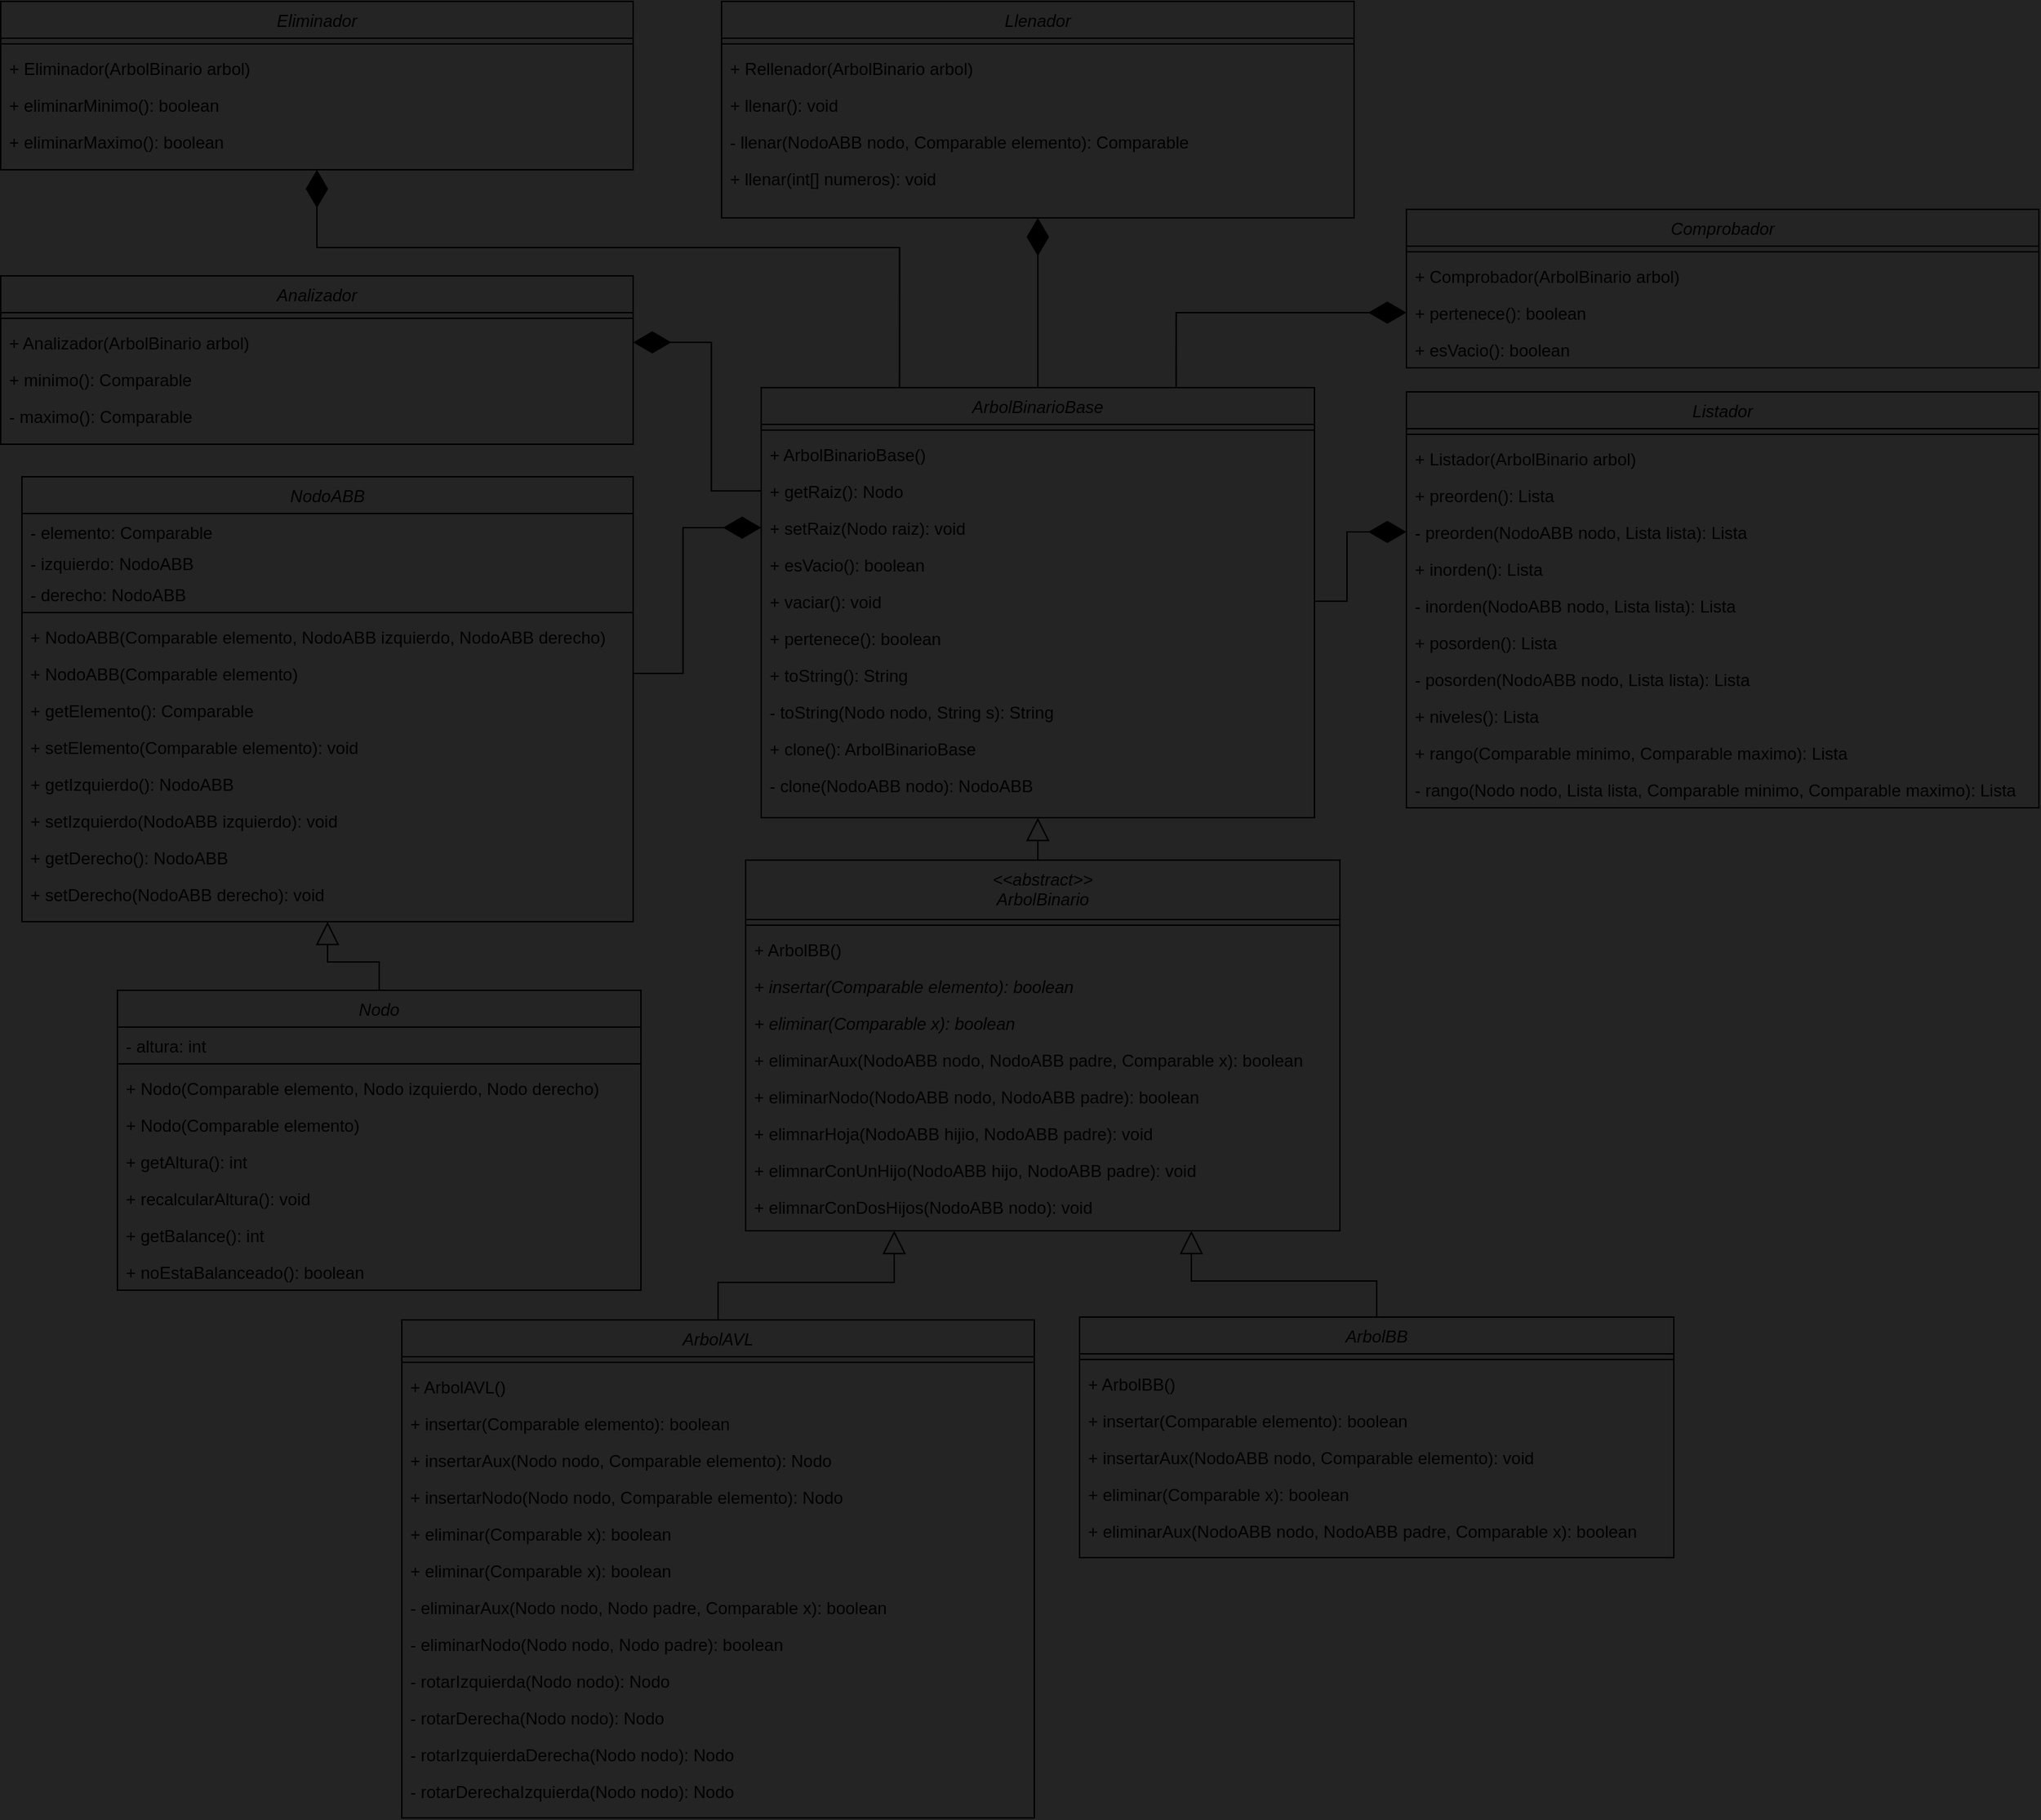 <mxfile version="20.3.0" type="device" pages="2"><diagram id="C5RBs43oDa-KdzZeNtuy" name="Arboles"><mxGraphModel dx="1901" dy="2544" grid="0" gridSize="100" guides="1" tooltips="1" connect="1" arrows="1" fold="1" page="0" pageScale="1" pageWidth="1169" pageHeight="827" background="#242424" math="0" shadow="0"><root><mxCell id="WIyWlLk6GJQsqaUBKTNV-0"/><mxCell id="WIyWlLk6GJQsqaUBKTNV-1" parent="WIyWlLk6GJQsqaUBKTNV-0"/><mxCell id="htOaAGo6rT_Yyvq18ZG2-37" style="edgeStyle=orthogonalEdgeStyle;shape=connector;rounded=0;orthogonalLoop=1;jettySize=auto;html=1;exitX=0.5;exitY=0;exitDx=0;exitDy=0;entryX=0.5;entryY=1;entryDx=0;entryDy=0;labelBackgroundColor=default;strokeColor=default;fontFamily=Helvetica;fontSize=11;fontColor=default;endArrow=block;endFill=0;startSize=14;endSize=14;sourcePerimeterSpacing=8;targetPerimeterSpacing=8;" parent="WIyWlLk6GJQsqaUBKTNV-1" edge="1"><mxGeometry relative="1" as="geometry"><Array as="points"><mxPoint x="1310" y="310"/><mxPoint x="1210" y="310"/><mxPoint x="1210" y="197"/><mxPoint x="1339" y="197"/></Array><mxPoint x="757" y="88" as="targetPoint"/></mxGeometry></mxCell><mxCell id="htOaAGo6rT_Yyvq18ZG2-2" style="edgeStyle=orthogonalEdgeStyle;shape=connector;rounded=0;orthogonalLoop=1;jettySize=auto;html=1;exitX=0.5;exitY=0;exitDx=0;exitDy=0;entryX=0.5;entryY=1;entryDx=0;entryDy=0;labelBackgroundColor=default;strokeColor=default;fontFamily=Helvetica;fontSize=11;fontColor=default;endArrow=block;endFill=0;startSize=14;endSize=14;sourcePerimeterSpacing=8;targetPerimeterSpacing=8;" parent="WIyWlLk6GJQsqaUBKTNV-1" edge="1"><mxGeometry relative="1" as="geometry"><mxPoint x="866" y="-221" as="sourcePoint"/></mxGeometry></mxCell><mxCell id="pcahuv7IO3VB7ajfq9od-24" value="NodoABB" style="swimlane;fontStyle=2;align=center;verticalAlign=top;childLayout=stackLayout;horizontal=1;startSize=26;horizontalStack=0;resizeParent=1;resizeLast=0;collapsible=1;marginBottom=0;rounded=0;shadow=0;strokeWidth=1;fillColor=none;" parent="WIyWlLk6GJQsqaUBKTNV-1" vertex="1"><mxGeometry x="231.5" y="-1080" width="432" height="314.5" as="geometry"><mxRectangle x="130" y="200" width="110" height="26" as="alternateBounds"/></mxGeometry></mxCell><mxCell id="pcahuv7IO3VB7ajfq9od-25" value="- elemento: Comparable" style="text;align=left;verticalAlign=top;spacingLeft=4;spacingRight=4;overflow=hidden;rotatable=0;points=[[0,0.5],[1,0.5]];portConstraint=eastwest;rounded=0;shadow=0;html=0;" parent="pcahuv7IO3VB7ajfq9od-24" vertex="1"><mxGeometry y="26" width="432" height="22" as="geometry"/></mxCell><mxCell id="sPo9ePv6W-N9oTPKADzi-53" value="- izquierdo: NodoABB" style="text;align=left;verticalAlign=top;spacingLeft=4;spacingRight=4;overflow=hidden;rotatable=0;points=[[0,0.5],[1,0.5]];portConstraint=eastwest;rounded=0;shadow=0;html=0;" parent="pcahuv7IO3VB7ajfq9od-24" vertex="1"><mxGeometry y="48" width="432" height="22" as="geometry"/></mxCell><mxCell id="sPo9ePv6W-N9oTPKADzi-54" value="- derecho: NodoABB" style="text;align=left;verticalAlign=top;spacingLeft=4;spacingRight=4;overflow=hidden;rotatable=0;points=[[0,0.5],[1,0.5]];portConstraint=eastwest;rounded=0;shadow=0;html=0;" parent="pcahuv7IO3VB7ajfq9od-24" vertex="1"><mxGeometry y="70" width="432" height="22" as="geometry"/></mxCell><mxCell id="pcahuv7IO3VB7ajfq9od-26" value="" style="line;html=1;strokeWidth=1;align=left;verticalAlign=middle;spacingTop=-1;spacingLeft=3;spacingRight=3;rotatable=0;labelPosition=right;points=[];portConstraint=eastwest;" parent="pcahuv7IO3VB7ajfq9od-24" vertex="1"><mxGeometry y="92" width="432" height="8" as="geometry"/></mxCell><mxCell id="pcahuv7IO3VB7ajfq9od-27" value="+ NodoABB(Comparable elemento, NodoABB izquierdo, NodoABB derecho)" style="text;align=left;verticalAlign=top;spacingLeft=4;spacingRight=4;overflow=hidden;rotatable=0;points=[[0,0.5],[1,0.5]];portConstraint=eastwest;" parent="pcahuv7IO3VB7ajfq9od-24" vertex="1"><mxGeometry y="100" width="432" height="26" as="geometry"/></mxCell><mxCell id="sPo9ePv6W-N9oTPKADzi-55" value="+ NodoABB(Comparable elemento)" style="text;align=left;verticalAlign=top;spacingLeft=4;spacingRight=4;overflow=hidden;rotatable=0;points=[[0,0.5],[1,0.5]];portConstraint=eastwest;" parent="pcahuv7IO3VB7ajfq9od-24" vertex="1"><mxGeometry y="126" width="432" height="26" as="geometry"/></mxCell><mxCell id="sPo9ePv6W-N9oTPKADzi-57" value="+ getElemento(): Comparable" style="text;align=left;verticalAlign=top;spacingLeft=4;spacingRight=4;overflow=hidden;rotatable=0;points=[[0,0.5],[1,0.5]];portConstraint=eastwest;" parent="pcahuv7IO3VB7ajfq9od-24" vertex="1"><mxGeometry y="152" width="432" height="26" as="geometry"/></mxCell><mxCell id="sPo9ePv6W-N9oTPKADzi-58" value="+ setElemento(Comparable elemento): void" style="text;align=left;verticalAlign=top;spacingLeft=4;spacingRight=4;overflow=hidden;rotatable=0;points=[[0,0.5],[1,0.5]];portConstraint=eastwest;" parent="pcahuv7IO3VB7ajfq9od-24" vertex="1"><mxGeometry y="178" width="432" height="26" as="geometry"/></mxCell><mxCell id="sPo9ePv6W-N9oTPKADzi-59" value="+ getIzquierdo(): NodoABB" style="text;align=left;verticalAlign=top;spacingLeft=4;spacingRight=4;overflow=hidden;rotatable=0;points=[[0,0.5],[1,0.5]];portConstraint=eastwest;" parent="pcahuv7IO3VB7ajfq9od-24" vertex="1"><mxGeometry y="204" width="432" height="26" as="geometry"/></mxCell><mxCell id="sPo9ePv6W-N9oTPKADzi-60" value="+ setIzquierdo(NodoABB izquierdo): void" style="text;align=left;verticalAlign=top;spacingLeft=4;spacingRight=4;overflow=hidden;rotatable=0;points=[[0,0.5],[1,0.5]];portConstraint=eastwest;" parent="pcahuv7IO3VB7ajfq9od-24" vertex="1"><mxGeometry y="230" width="432" height="26" as="geometry"/></mxCell><mxCell id="sPo9ePv6W-N9oTPKADzi-61" value="+ getDerecho(): NodoABB" style="text;align=left;verticalAlign=top;spacingLeft=4;spacingRight=4;overflow=hidden;rotatable=0;points=[[0,0.5],[1,0.5]];portConstraint=eastwest;" parent="pcahuv7IO3VB7ajfq9od-24" vertex="1"><mxGeometry y="256" width="432" height="26" as="geometry"/></mxCell><mxCell id="sPo9ePv6W-N9oTPKADzi-62" value="+ setDerecho(NodoABB derecho): void" style="text;align=left;verticalAlign=top;spacingLeft=4;spacingRight=4;overflow=hidden;rotatable=0;points=[[0,0.5],[1,0.5]];portConstraint=eastwest;" parent="pcahuv7IO3VB7ajfq9od-24" vertex="1"><mxGeometry y="282" width="432" height="26" as="geometry"/></mxCell><mxCell id="sPo9ePv6W-N9oTPKADzi-207" style="edgeStyle=orthogonalEdgeStyle;shape=connector;rounded=0;orthogonalLoop=1;jettySize=auto;html=1;exitX=0.5;exitY=0;exitDx=0;exitDy=0;entryX=0.5;entryY=1;entryDx=0;entryDy=0;labelBackgroundColor=default;strokeColor=default;fontFamily=Helvetica;fontSize=11;fontColor=default;endArrow=block;endFill=0;startSize=14;endSize=14;sourcePerimeterSpacing=8;targetPerimeterSpacing=8;" parent="WIyWlLk6GJQsqaUBKTNV-1" source="pcahuv7IO3VB7ajfq9od-28" target="pcahuv7IO3VB7ajfq9od-24" edge="1"><mxGeometry relative="1" as="geometry"/></mxCell><mxCell id="pcahuv7IO3VB7ajfq9od-28" value="Nodo" style="swimlane;fontStyle=2;align=center;verticalAlign=top;childLayout=stackLayout;horizontal=1;startSize=26;horizontalStack=0;resizeParent=1;resizeLast=0;collapsible=1;marginBottom=0;rounded=0;shadow=0;strokeWidth=1;fillColor=none;" parent="WIyWlLk6GJQsqaUBKTNV-1" vertex="1"><mxGeometry x="299" y="-717" width="370" height="212" as="geometry"><mxRectangle x="60" y="490" width="110" height="26" as="alternateBounds"/></mxGeometry></mxCell><mxCell id="pcahuv7IO3VB7ajfq9od-29" value="- altura: int" style="text;align=left;verticalAlign=top;spacingLeft=4;spacingRight=4;overflow=hidden;rotatable=0;points=[[0,0.5],[1,0.5]];portConstraint=eastwest;rounded=0;shadow=0;html=0;" parent="pcahuv7IO3VB7ajfq9od-28" vertex="1"><mxGeometry y="26" width="370" height="22" as="geometry"/></mxCell><mxCell id="pcahuv7IO3VB7ajfq9od-30" value="" style="line;html=1;strokeWidth=1;align=left;verticalAlign=middle;spacingTop=-1;spacingLeft=3;spacingRight=3;rotatable=0;labelPosition=right;points=[];portConstraint=eastwest;" parent="pcahuv7IO3VB7ajfq9od-28" vertex="1"><mxGeometry y="48" width="370" height="8" as="geometry"/></mxCell><mxCell id="sPo9ePv6W-N9oTPKADzi-215" value="+ Nodo(Comparable elemento, Nodo izquierdo, Nodo derecho)" style="text;align=left;verticalAlign=top;spacingLeft=4;spacingRight=4;overflow=hidden;rotatable=0;points=[[0,0.5],[1,0.5]];portConstraint=eastwest;" parent="pcahuv7IO3VB7ajfq9od-28" vertex="1"><mxGeometry y="56" width="370" height="26" as="geometry"/></mxCell><mxCell id="sPo9ePv6W-N9oTPKADzi-216" value="+ Nodo(Comparable elemento)" style="text;align=left;verticalAlign=top;spacingLeft=4;spacingRight=4;overflow=hidden;rotatable=0;points=[[0,0.5],[1,0.5]];portConstraint=eastwest;" parent="pcahuv7IO3VB7ajfq9od-28" vertex="1"><mxGeometry y="82" width="370" height="26" as="geometry"/></mxCell><mxCell id="sPo9ePv6W-N9oTPKADzi-25" value="+ getAltura(): int" style="text;align=left;verticalAlign=top;spacingLeft=4;spacingRight=4;overflow=hidden;rotatable=0;points=[[0,0.5],[1,0.5]];portConstraint=eastwest;" parent="pcahuv7IO3VB7ajfq9od-28" vertex="1"><mxGeometry y="108" width="370" height="26" as="geometry"/></mxCell><mxCell id="sPo9ePv6W-N9oTPKADzi-26" value="+ recalcularAltura(): void" style="text;align=left;verticalAlign=top;spacingLeft=4;spacingRight=4;overflow=hidden;rotatable=0;points=[[0,0.5],[1,0.5]];portConstraint=eastwest;" parent="pcahuv7IO3VB7ajfq9od-28" vertex="1"><mxGeometry y="134" width="370" height="26" as="geometry"/></mxCell><mxCell id="sPo9ePv6W-N9oTPKADzi-32" value="+ getBalance(): int" style="text;align=left;verticalAlign=top;spacingLeft=4;spacingRight=4;overflow=hidden;rotatable=0;points=[[0,0.5],[1,0.5]];portConstraint=eastwest;" parent="pcahuv7IO3VB7ajfq9od-28" vertex="1"><mxGeometry y="160" width="370" height="26" as="geometry"/></mxCell><mxCell id="sPo9ePv6W-N9oTPKADzi-33" value="+ noEstaBalanceado(): boolean" style="text;align=left;verticalAlign=top;spacingLeft=4;spacingRight=4;overflow=hidden;rotatable=0;points=[[0,0.5],[1,0.5]];portConstraint=eastwest;" parent="pcahuv7IO3VB7ajfq9od-28" vertex="1"><mxGeometry y="186" width="370" height="26" as="geometry"/></mxCell><mxCell id="sPo9ePv6W-N9oTPKADzi-253" style="edgeStyle=orthogonalEdgeStyle;shape=connector;rounded=0;orthogonalLoop=1;jettySize=auto;html=1;exitX=0.5;exitY=0;exitDx=0;exitDy=0;labelBackgroundColor=default;strokeColor=default;fontFamily=Helvetica;fontSize=11;fontColor=default;endArrow=block;endFill=0;startSize=14;endSize=14;sourcePerimeterSpacing=8;targetPerimeterSpacing=8;entryX=0.25;entryY=1;entryDx=0;entryDy=0;" parent="WIyWlLk6GJQsqaUBKTNV-1" source="htOaAGo6rT_Yyvq18ZG2-13" target="sPo9ePv6W-N9oTPKADzi-242" edge="1"><mxGeometry relative="1" as="geometry"/></mxCell><mxCell id="htOaAGo6rT_Yyvq18ZG2-13" value="ArbolAVL" style="swimlane;fontStyle=2;align=center;verticalAlign=top;childLayout=stackLayout;horizontal=1;startSize=26;horizontalStack=0;resizeParent=1;resizeLast=0;collapsible=1;marginBottom=0;rounded=0;shadow=0;strokeWidth=1;fillColor=none;" parent="WIyWlLk6GJQsqaUBKTNV-1" vertex="1"><mxGeometry x="500" y="-484" width="447" height="352" as="geometry"><mxRectangle x="640" y="440" width="110" height="26" as="alternateBounds"/></mxGeometry></mxCell><mxCell id="htOaAGo6rT_Yyvq18ZG2-15" value="" style="line;html=1;strokeWidth=1;align=left;verticalAlign=middle;spacingTop=-1;spacingLeft=3;spacingRight=3;rotatable=0;labelPosition=right;points=[];portConstraint=eastwest;" parent="htOaAGo6rT_Yyvq18ZG2-13" vertex="1"><mxGeometry y="26" width="447" height="8" as="geometry"/></mxCell><mxCell id="htOaAGo6rT_Yyvq18ZG2-16" value="+ ArbolAVL()" style="text;align=left;verticalAlign=top;spacingLeft=4;spacingRight=4;overflow=hidden;rotatable=0;points=[[0,0.5],[1,0.5]];portConstraint=eastwest;" parent="htOaAGo6rT_Yyvq18ZG2-13" vertex="1"><mxGeometry y="34" width="447" height="26" as="geometry"/></mxCell><mxCell id="sPo9ePv6W-N9oTPKADzi-7" value="+ insertar(Comparable elemento): boolean" style="text;align=left;verticalAlign=top;spacingLeft=4;spacingRight=4;overflow=hidden;rotatable=0;points=[[0,0.5],[1,0.5]];portConstraint=eastwest;" parent="htOaAGo6rT_Yyvq18ZG2-13" vertex="1"><mxGeometry y="60" width="447" height="26" as="geometry"/></mxCell><mxCell id="sPo9ePv6W-N9oTPKADzi-8" value="+ insertarAux(Nodo nodo, Comparable elemento): Nodo" style="text;align=left;verticalAlign=top;spacingLeft=4;spacingRight=4;overflow=hidden;rotatable=0;points=[[0,0.5],[1,0.5]];portConstraint=eastwest;" parent="htOaAGo6rT_Yyvq18ZG2-13" vertex="1"><mxGeometry y="86" width="447" height="26" as="geometry"/></mxCell><mxCell id="sPo9ePv6W-N9oTPKADzi-9" value="+ insertarNodo(Nodo nodo, Comparable elemento): Nodo" style="text;align=left;verticalAlign=top;spacingLeft=4;spacingRight=4;overflow=hidden;rotatable=0;points=[[0,0.5],[1,0.5]];portConstraint=eastwest;" parent="htOaAGo6rT_Yyvq18ZG2-13" vertex="1"><mxGeometry y="112" width="447" height="26" as="geometry"/></mxCell><mxCell id="sPo9ePv6W-N9oTPKADzi-10" value="+ eliminar(Comparable x): boolean" style="text;align=left;verticalAlign=top;spacingLeft=4;spacingRight=4;overflow=hidden;rotatable=0;points=[[0,0.5],[1,0.5]];portConstraint=eastwest;" parent="htOaAGo6rT_Yyvq18ZG2-13" vertex="1"><mxGeometry y="138" width="447" height="26" as="geometry"/></mxCell><mxCell id="sPo9ePv6W-N9oTPKADzi-11" value="+ eliminar(Comparable x): boolean" style="text;align=left;verticalAlign=top;spacingLeft=4;spacingRight=4;overflow=hidden;rotatable=0;points=[[0,0.5],[1,0.5]];portConstraint=eastwest;" parent="htOaAGo6rT_Yyvq18ZG2-13" vertex="1"><mxGeometry y="164" width="447" height="26" as="geometry"/></mxCell><mxCell id="sPo9ePv6W-N9oTPKADzi-12" value="- eliminarAux(Nodo nodo, Nodo padre, Comparable x): boolean" style="text;align=left;verticalAlign=top;spacingLeft=4;spacingRight=4;overflow=hidden;rotatable=0;points=[[0,0.5],[1,0.5]];portConstraint=eastwest;" parent="htOaAGo6rT_Yyvq18ZG2-13" vertex="1"><mxGeometry y="190" width="447" height="26" as="geometry"/></mxCell><mxCell id="sPo9ePv6W-N9oTPKADzi-13" value="- eliminarNodo(Nodo nodo, Nodo padre): boolean" style="text;align=left;verticalAlign=top;spacingLeft=4;spacingRight=4;overflow=hidden;rotatable=0;points=[[0,0.5],[1,0.5]];portConstraint=eastwest;" parent="htOaAGo6rT_Yyvq18ZG2-13" vertex="1"><mxGeometry y="216" width="447" height="26" as="geometry"/></mxCell><mxCell id="sPo9ePv6W-N9oTPKADzi-17" value="- rotarIzquierda(Nodo nodo): Nodo" style="text;align=left;verticalAlign=top;spacingLeft=4;spacingRight=4;overflow=hidden;rotatable=0;points=[[0,0.5],[1,0.5]];portConstraint=eastwest;" parent="htOaAGo6rT_Yyvq18ZG2-13" vertex="1"><mxGeometry y="242" width="447" height="26" as="geometry"/></mxCell><mxCell id="sPo9ePv6W-N9oTPKADzi-18" value="- rotarDerecha(Nodo nodo): Nodo" style="text;align=left;verticalAlign=top;spacingLeft=4;spacingRight=4;overflow=hidden;rotatable=0;points=[[0,0.5],[1,0.5]];portConstraint=eastwest;" parent="htOaAGo6rT_Yyvq18ZG2-13" vertex="1"><mxGeometry y="268" width="447" height="26" as="geometry"/></mxCell><mxCell id="sPo9ePv6W-N9oTPKADzi-19" value="- rotarIzquierdaDerecha(Nodo nodo): Nodo" style="text;align=left;verticalAlign=top;spacingLeft=4;spacingRight=4;overflow=hidden;rotatable=0;points=[[0,0.5],[1,0.5]];portConstraint=eastwest;" parent="htOaAGo6rT_Yyvq18ZG2-13" vertex="1"><mxGeometry y="294" width="447" height="26" as="geometry"/></mxCell><mxCell id="sPo9ePv6W-N9oTPKADzi-20" value="- rotarDerechaIzquierda(Nodo nodo): Nodo" style="text;align=left;verticalAlign=top;spacingLeft=4;spacingRight=4;overflow=hidden;rotatable=0;points=[[0,0.5],[1,0.5]];portConstraint=eastwest;" parent="htOaAGo6rT_Yyvq18ZG2-13" vertex="1"><mxGeometry y="320" width="447" height="26" as="geometry"/></mxCell><mxCell id="sPo9ePv6W-N9oTPKADzi-256" style="edgeStyle=orthogonalEdgeStyle;shape=connector;rounded=0;orthogonalLoop=1;jettySize=auto;html=1;exitX=0.5;exitY=0;exitDx=0;exitDy=0;entryX=0.75;entryY=1;entryDx=0;entryDy=0;labelBackgroundColor=default;strokeColor=default;fontFamily=Helvetica;fontSize=11;fontColor=default;endArrow=block;endFill=0;startSize=14;endSize=14;sourcePerimeterSpacing=8;targetPerimeterSpacing=8;" parent="WIyWlLk6GJQsqaUBKTNV-1" source="mhKsp-o93ISQxOIqMxU4-17" target="sPo9ePv6W-N9oTPKADzi-242" edge="1"><mxGeometry relative="1" as="geometry"/></mxCell><mxCell id="mhKsp-o93ISQxOIqMxU4-17" value="ArbolBB" style="swimlane;fontStyle=2;align=center;verticalAlign=top;childLayout=stackLayout;horizontal=1;startSize=26;horizontalStack=0;resizeParent=1;resizeLast=0;collapsible=1;marginBottom=0;rounded=0;shadow=0;strokeWidth=1;fillColor=none;labelBackgroundColor=none;" parent="WIyWlLk6GJQsqaUBKTNV-1" vertex="1"><mxGeometry x="979" y="-486" width="420" height="170" as="geometry"><mxRectangle x="450" y="286" width="110" height="26" as="alternateBounds"/></mxGeometry></mxCell><mxCell id="mhKsp-o93ISQxOIqMxU4-19" value="" style="line;html=1;strokeWidth=1;align=left;verticalAlign=middle;spacingTop=-1;spacingLeft=3;spacingRight=3;rotatable=0;labelPosition=right;points=[];portConstraint=eastwest;" parent="mhKsp-o93ISQxOIqMxU4-17" vertex="1"><mxGeometry y="26" width="420" height="8" as="geometry"/></mxCell><mxCell id="mhKsp-o93ISQxOIqMxU4-20" value="+ ArbolBB()" style="text;align=left;verticalAlign=top;spacingLeft=4;spacingRight=4;overflow=hidden;rotatable=0;points=[[0,0.5],[1,0.5]];portConstraint=eastwest;" parent="mhKsp-o93ISQxOIqMxU4-17" vertex="1"><mxGeometry y="34" width="420" height="26" as="geometry"/></mxCell><mxCell id="mhKsp-o93ISQxOIqMxU4-21" value="+ insertar(Comparable elemento): boolean" style="text;align=left;verticalAlign=top;spacingLeft=4;spacingRight=4;overflow=hidden;rotatable=0;points=[[0,0.5],[1,0.5]];portConstraint=eastwest;" parent="mhKsp-o93ISQxOIqMxU4-17" vertex="1"><mxGeometry y="60" width="420" height="26" as="geometry"/></mxCell><mxCell id="mhKsp-o93ISQxOIqMxU4-24" value="+ insertarAux(NodoABB nodo, Comparable elemento): void" style="text;align=left;verticalAlign=top;spacingLeft=4;spacingRight=4;overflow=hidden;rotatable=0;points=[[0,0.5],[1,0.5]];portConstraint=eastwest;" parent="mhKsp-o93ISQxOIqMxU4-17" vertex="1"><mxGeometry y="86" width="420" height="26" as="geometry"/></mxCell><mxCell id="mhKsp-o93ISQxOIqMxU4-41" value="+ eliminar(Comparable x): boolean" style="text;align=left;verticalAlign=top;spacingLeft=4;spacingRight=4;overflow=hidden;rotatable=0;points=[[0,0.5],[1,0.5]];portConstraint=eastwest;" parent="mhKsp-o93ISQxOIqMxU4-17" vertex="1"><mxGeometry y="112" width="420" height="26" as="geometry"/></mxCell><mxCell id="mhKsp-o93ISQxOIqMxU4-42" value="+ eliminarAux(NodoABB nodo, NodoABB padre, Comparable x): boolean" style="text;align=left;verticalAlign=top;spacingLeft=4;spacingRight=4;overflow=hidden;rotatable=0;points=[[0,0.5],[1,0.5]];portConstraint=eastwest;" parent="mhKsp-o93ISQxOIqMxU4-17" vertex="1"><mxGeometry y="138" width="420" height="26" as="geometry"/></mxCell><mxCell id="sPo9ePv6W-N9oTPKADzi-69" value="ArbolBinarioBase" style="swimlane;fontStyle=2;align=center;verticalAlign=top;childLayout=stackLayout;horizontal=1;startSize=26;horizontalStack=0;resizeParent=1;resizeLast=0;collapsible=1;marginBottom=0;rounded=0;shadow=0;strokeWidth=1;fillColor=none;" parent="WIyWlLk6GJQsqaUBKTNV-1" vertex="1"><mxGeometry x="754" y="-1143" width="391" height="304" as="geometry"><mxRectangle x="450" y="286" width="110" height="26" as="alternateBounds"/></mxGeometry></mxCell><mxCell id="sPo9ePv6W-N9oTPKADzi-70" value="" style="line;html=1;strokeWidth=1;align=left;verticalAlign=middle;spacingTop=-1;spacingLeft=3;spacingRight=3;rotatable=0;labelPosition=right;points=[];portConstraint=eastwest;" parent="sPo9ePv6W-N9oTPKADzi-69" vertex="1"><mxGeometry y="26" width="391" height="8" as="geometry"/></mxCell><mxCell id="sPo9ePv6W-N9oTPKADzi-71" value="+ ArbolBinarioBase()" style="text;align=left;verticalAlign=top;spacingLeft=4;spacingRight=4;overflow=hidden;rotatable=0;points=[[0,0.5],[1,0.5]];portConstraint=eastwest;" parent="sPo9ePv6W-N9oTPKADzi-69" vertex="1"><mxGeometry y="34" width="391" height="26" as="geometry"/></mxCell><mxCell id="sPo9ePv6W-N9oTPKADzi-91" value="+ getRaiz(): Nodo" style="text;align=left;verticalAlign=top;spacingLeft=4;spacingRight=4;overflow=hidden;rotatable=0;points=[[0,0.5],[1,0.5]];portConstraint=eastwest;" parent="sPo9ePv6W-N9oTPKADzi-69" vertex="1"><mxGeometry y="60" width="391" height="26" as="geometry"/></mxCell><mxCell id="sPo9ePv6W-N9oTPKADzi-83" value="+ setRaiz(Nodo raiz): void" style="text;align=left;verticalAlign=top;spacingLeft=4;spacingRight=4;overflow=hidden;rotatable=0;points=[[0,0.5],[1,0.5]];portConstraint=eastwest;" parent="sPo9ePv6W-N9oTPKADzi-69" vertex="1"><mxGeometry y="86" width="391" height="26" as="geometry"/></mxCell><mxCell id="sPo9ePv6W-N9oTPKADzi-73" value="+ esVacio(): boolean" style="text;align=left;verticalAlign=top;spacingLeft=4;spacingRight=4;overflow=hidden;rotatable=0;points=[[0,0.5],[1,0.5]];portConstraint=eastwest;fillColor=none;" parent="sPo9ePv6W-N9oTPKADzi-69" vertex="1"><mxGeometry y="112" width="391" height="26" as="geometry"/></mxCell><mxCell id="sPo9ePv6W-N9oTPKADzi-217" value="+ vaciar(): void" style="text;align=left;verticalAlign=top;spacingLeft=4;spacingRight=4;overflow=hidden;rotatable=0;points=[[0,0.5],[1,0.5]];portConstraint=eastwest;fillColor=none;" parent="sPo9ePv6W-N9oTPKADzi-69" vertex="1"><mxGeometry y="138" width="391" height="26" as="geometry"/></mxCell><mxCell id="sPo9ePv6W-N9oTPKADzi-154" value="+ pertenece(): boolean" style="text;align=left;verticalAlign=top;spacingLeft=4;spacingRight=4;overflow=hidden;rotatable=0;points=[[0,0.5],[1,0.5]];portConstraint=eastwest;" parent="sPo9ePv6W-N9oTPKADzi-69" vertex="1"><mxGeometry y="164" width="391" height="26" as="geometry"/></mxCell><mxCell id="sPo9ePv6W-N9oTPKADzi-81" value="+ toString(): String" style="text;align=left;verticalAlign=top;spacingLeft=4;spacingRight=4;overflow=hidden;rotatable=0;points=[[0,0.5],[1,0.5]];portConstraint=eastwest;" parent="sPo9ePv6W-N9oTPKADzi-69" vertex="1"><mxGeometry y="190" width="391" height="26" as="geometry"/></mxCell><mxCell id="sPo9ePv6W-N9oTPKADzi-82" value="- toString(Nodo nodo, String s): String" style="text;align=left;verticalAlign=top;spacingLeft=4;spacingRight=4;overflow=hidden;rotatable=0;points=[[0,0.5],[1,0.5]];portConstraint=eastwest;" parent="sPo9ePv6W-N9oTPKADzi-69" vertex="1"><mxGeometry y="216" width="391" height="26" as="geometry"/></mxCell><mxCell id="sPo9ePv6W-N9oTPKADzi-220" value="+ clone(): ArbolBinarioBase" style="text;align=left;verticalAlign=top;spacingLeft=4;spacingRight=4;overflow=hidden;rotatable=0;points=[[0,0.5],[1,0.5]];portConstraint=eastwest;" parent="sPo9ePv6W-N9oTPKADzi-69" vertex="1"><mxGeometry y="242" width="391" height="26" as="geometry"/></mxCell><mxCell id="sPo9ePv6W-N9oTPKADzi-221" value="- clone(NodoABB nodo): NodoABB" style="text;align=left;verticalAlign=top;spacingLeft=4;spacingRight=4;overflow=hidden;rotatable=0;points=[[0,0.5],[1,0.5]];portConstraint=eastwest;" parent="sPo9ePv6W-N9oTPKADzi-69" vertex="1"><mxGeometry y="268" width="391" height="26" as="geometry"/></mxCell><mxCell id="sPo9ePv6W-N9oTPKADzi-92" value="Listador" style="swimlane;fontStyle=2;align=center;verticalAlign=top;childLayout=stackLayout;horizontal=1;startSize=26;horizontalStack=0;resizeParent=1;resizeLast=0;collapsible=1;marginBottom=0;rounded=0;shadow=0;strokeWidth=1;fillColor=none;" parent="WIyWlLk6GJQsqaUBKTNV-1" vertex="1"><mxGeometry x="1210" y="-1140" width="447" height="294" as="geometry"><mxRectangle x="450" y="286" width="110" height="26" as="alternateBounds"/></mxGeometry></mxCell><mxCell id="sPo9ePv6W-N9oTPKADzi-93" value="" style="line;html=1;strokeWidth=1;align=left;verticalAlign=middle;spacingTop=-1;spacingLeft=3;spacingRight=3;rotatable=0;labelPosition=right;points=[];portConstraint=eastwest;" parent="sPo9ePv6W-N9oTPKADzi-92" vertex="1"><mxGeometry y="26" width="447" height="8" as="geometry"/></mxCell><mxCell id="sPo9ePv6W-N9oTPKADzi-94" value="+ Listador(ArbolBinario arbol)" style="text;align=left;verticalAlign=top;spacingLeft=4;spacingRight=4;overflow=hidden;rotatable=0;points=[[0,0.5],[1,0.5]];portConstraint=eastwest;" parent="sPo9ePv6W-N9oTPKADzi-92" vertex="1"><mxGeometry y="34" width="447" height="26" as="geometry"/></mxCell><mxCell id="sPo9ePv6W-N9oTPKADzi-98" value="+ preorden(): Lista" style="text;align=left;verticalAlign=top;spacingLeft=4;spacingRight=4;overflow=hidden;rotatable=0;points=[[0,0.5],[1,0.5]];portConstraint=eastwest;" parent="sPo9ePv6W-N9oTPKADzi-92" vertex="1"><mxGeometry y="60" width="447" height="26" as="geometry"/></mxCell><mxCell id="sPo9ePv6W-N9oTPKADzi-112" value="- preorden(NodoABB nodo, Lista lista): Lista" style="text;align=left;verticalAlign=top;spacingLeft=4;spacingRight=4;overflow=hidden;rotatable=0;points=[[0,0.5],[1,0.5]];portConstraint=eastwest;" parent="sPo9ePv6W-N9oTPKADzi-92" vertex="1"><mxGeometry y="86" width="447" height="26" as="geometry"/></mxCell><mxCell id="sPo9ePv6W-N9oTPKADzi-114" value="+ inorden(): Lista" style="text;align=left;verticalAlign=top;spacingLeft=4;spacingRight=4;overflow=hidden;rotatable=0;points=[[0,0.5],[1,0.5]];portConstraint=eastwest;" parent="sPo9ePv6W-N9oTPKADzi-92" vertex="1"><mxGeometry y="112" width="447" height="26" as="geometry"/></mxCell><mxCell id="sPo9ePv6W-N9oTPKADzi-115" value="- inorden(NodoABB nodo, Lista lista): Lista" style="text;align=left;verticalAlign=top;spacingLeft=4;spacingRight=4;overflow=hidden;rotatable=0;points=[[0,0.5],[1,0.5]];portConstraint=eastwest;" parent="sPo9ePv6W-N9oTPKADzi-92" vertex="1"><mxGeometry y="138" width="447" height="26" as="geometry"/></mxCell><mxCell id="sPo9ePv6W-N9oTPKADzi-116" value="+ posorden(): Lista" style="text;align=left;verticalAlign=top;spacingLeft=4;spacingRight=4;overflow=hidden;rotatable=0;points=[[0,0.5],[1,0.5]];portConstraint=eastwest;" parent="sPo9ePv6W-N9oTPKADzi-92" vertex="1"><mxGeometry y="164" width="447" height="26" as="geometry"/></mxCell><mxCell id="sPo9ePv6W-N9oTPKADzi-117" value="- posorden(NodoABB nodo, Lista lista): Lista" style="text;align=left;verticalAlign=top;spacingLeft=4;spacingRight=4;overflow=hidden;rotatable=0;points=[[0,0.5],[1,0.5]];portConstraint=eastwest;" parent="sPo9ePv6W-N9oTPKADzi-92" vertex="1"><mxGeometry y="190" width="447" height="26" as="geometry"/></mxCell><mxCell id="sPo9ePv6W-N9oTPKADzi-123" value="+ niveles(): Lista" style="text;align=left;verticalAlign=top;spacingLeft=4;spacingRight=4;overflow=hidden;rotatable=0;points=[[0,0.5],[1,0.5]];portConstraint=eastwest;" parent="sPo9ePv6W-N9oTPKADzi-92" vertex="1"><mxGeometry y="216" width="447" height="26" as="geometry"/></mxCell><mxCell id="sPo9ePv6W-N9oTPKADzi-124" value="+ rango(Comparable minimo, Comparable maximo): Lista" style="text;align=left;verticalAlign=top;spacingLeft=4;spacingRight=4;overflow=hidden;rotatable=0;points=[[0,0.5],[1,0.5]];portConstraint=eastwest;" parent="sPo9ePv6W-N9oTPKADzi-92" vertex="1"><mxGeometry y="242" width="447" height="26" as="geometry"/></mxCell><mxCell id="sPo9ePv6W-N9oTPKADzi-125" value="- rango(Nodo nodo, Lista lista, Comparable minimo, Comparable maximo): Lista" style="text;align=left;verticalAlign=top;spacingLeft=4;spacingRight=4;overflow=hidden;rotatable=0;points=[[0,0.5],[1,0.5]];portConstraint=eastwest;" parent="sPo9ePv6W-N9oTPKADzi-92" vertex="1"><mxGeometry y="268" width="447" height="26" as="geometry"/></mxCell><mxCell id="sPo9ePv6W-N9oTPKADzi-122" style="edgeStyle=orthogonalEdgeStyle;shape=connector;rounded=0;orthogonalLoop=1;jettySize=auto;html=1;exitX=0;exitY=0.5;exitDx=0;exitDy=0;entryX=1;entryY=0.5;entryDx=0;entryDy=0;labelBackgroundColor=default;strokeColor=default;strokeWidth=1;fontFamily=Helvetica;fontSize=11;fontColor=default;startArrow=diamondThin;startFill=1;endArrow=none;endFill=0;startSize=24;endSize=14;sourcePerimeterSpacing=8;targetPerimeterSpacing=8;" parent="WIyWlLk6GJQsqaUBKTNV-1" source="sPo9ePv6W-N9oTPKADzi-112" target="sPo9ePv6W-N9oTPKADzi-217" edge="1"><mxGeometry relative="1" as="geometry"><mxPoint x="1144" y="-963" as="targetPoint"/><Array as="points"><mxPoint x="1168" y="-1041"/><mxPoint x="1168" y="-992"/></Array></mxGeometry></mxCell><mxCell id="sPo9ePv6W-N9oTPKADzi-257" style="edgeStyle=orthogonalEdgeStyle;shape=connector;rounded=0;orthogonalLoop=1;jettySize=auto;html=1;entryX=0.75;entryY=0;entryDx=0;entryDy=0;labelBackgroundColor=default;strokeColor=default;strokeWidth=1;fontFamily=Helvetica;fontSize=11;fontColor=default;startArrow=diamondThin;startFill=1;endArrow=none;endFill=0;startSize=24;endSize=14;sourcePerimeterSpacing=8;targetPerimeterSpacing=8;exitX=0;exitY=0.5;exitDx=0;exitDy=0;" parent="WIyWlLk6GJQsqaUBKTNV-1" source="sPo9ePv6W-N9oTPKADzi-141" target="sPo9ePv6W-N9oTPKADzi-69" edge="1"><mxGeometry relative="1" as="geometry"/></mxCell><mxCell id="sPo9ePv6W-N9oTPKADzi-138" value="Comprobador" style="swimlane;fontStyle=2;align=center;verticalAlign=top;childLayout=stackLayout;horizontal=1;startSize=26;horizontalStack=0;resizeParent=1;resizeLast=0;collapsible=1;marginBottom=0;rounded=0;shadow=0;strokeWidth=1;fillColor=none;" parent="WIyWlLk6GJQsqaUBKTNV-1" vertex="1"><mxGeometry x="1210" y="-1269" width="447" height="112" as="geometry"><mxRectangle x="450" y="286" width="110" height="26" as="alternateBounds"/></mxGeometry></mxCell><mxCell id="sPo9ePv6W-N9oTPKADzi-139" value="" style="line;html=1;strokeWidth=1;align=left;verticalAlign=middle;spacingTop=-1;spacingLeft=3;spacingRight=3;rotatable=0;labelPosition=right;points=[];portConstraint=eastwest;" parent="sPo9ePv6W-N9oTPKADzi-138" vertex="1"><mxGeometry y="26" width="447" height="8" as="geometry"/></mxCell><mxCell id="sPo9ePv6W-N9oTPKADzi-140" value="+ Comprobador(ArbolBinario arbol)" style="text;align=left;verticalAlign=top;spacingLeft=4;spacingRight=4;overflow=hidden;rotatable=0;points=[[0,0.5],[1,0.5]];portConstraint=eastwest;" parent="sPo9ePv6W-N9oTPKADzi-138" vertex="1"><mxGeometry y="34" width="447" height="26" as="geometry"/></mxCell><mxCell id="sPo9ePv6W-N9oTPKADzi-141" value="+ pertenece(): boolean" style="text;align=left;verticalAlign=top;spacingLeft=4;spacingRight=4;overflow=hidden;rotatable=0;points=[[0,0.5],[1,0.5]];portConstraint=eastwest;" parent="sPo9ePv6W-N9oTPKADzi-138" vertex="1"><mxGeometry y="60" width="447" height="26" as="geometry"/></mxCell><mxCell id="sPo9ePv6W-N9oTPKADzi-150" value="+ esVacio(): boolean" style="text;align=left;verticalAlign=top;spacingLeft=4;spacingRight=4;overflow=hidden;rotatable=0;points=[[0,0.5],[1,0.5]];portConstraint=eastwest;" parent="sPo9ePv6W-N9oTPKADzi-138" vertex="1"><mxGeometry y="86" width="447" height="26" as="geometry"/></mxCell><mxCell id="sPo9ePv6W-N9oTPKADzi-173" style="edgeStyle=orthogonalEdgeStyle;shape=connector;rounded=0;orthogonalLoop=1;jettySize=auto;html=1;exitX=0.5;exitY=1;exitDx=0;exitDy=0;entryX=0.5;entryY=0;entryDx=0;entryDy=0;labelBackgroundColor=default;strokeColor=default;strokeWidth=1;fontFamily=Helvetica;fontSize=11;fontColor=default;startArrow=diamondThin;startFill=1;endArrow=none;endFill=0;startSize=24;endSize=14;sourcePerimeterSpacing=8;targetPerimeterSpacing=8;" parent="WIyWlLk6GJQsqaUBKTNV-1" source="sPo9ePv6W-N9oTPKADzi-155" target="sPo9ePv6W-N9oTPKADzi-69" edge="1"><mxGeometry relative="1" as="geometry"/></mxCell><mxCell id="sPo9ePv6W-N9oTPKADzi-155" value="Llenador" style="swimlane;fontStyle=2;align=center;verticalAlign=top;childLayout=stackLayout;horizontal=1;startSize=26;horizontalStack=0;resizeParent=1;resizeLast=0;collapsible=1;marginBottom=0;rounded=0;shadow=0;strokeWidth=1;fillColor=none;" parent="WIyWlLk6GJQsqaUBKTNV-1" vertex="1"><mxGeometry x="726" y="-1416" width="447" height="153" as="geometry"><mxRectangle x="450" y="286" width="110" height="26" as="alternateBounds"/></mxGeometry></mxCell><mxCell id="sPo9ePv6W-N9oTPKADzi-156" value="" style="line;html=1;strokeWidth=1;align=left;verticalAlign=middle;spacingTop=-1;spacingLeft=3;spacingRight=3;rotatable=0;labelPosition=right;points=[];portConstraint=eastwest;" parent="sPo9ePv6W-N9oTPKADzi-155" vertex="1"><mxGeometry y="26" width="447" height="8" as="geometry"/></mxCell><mxCell id="sPo9ePv6W-N9oTPKADzi-157" value="+ Rellenador(ArbolBinario arbol)" style="text;align=left;verticalAlign=top;spacingLeft=4;spacingRight=4;overflow=hidden;rotatable=0;points=[[0,0.5],[1,0.5]];portConstraint=eastwest;" parent="sPo9ePv6W-N9oTPKADzi-155" vertex="1"><mxGeometry y="34" width="447" height="26" as="geometry"/></mxCell><mxCell id="sPo9ePv6W-N9oTPKADzi-158" value="+ llenar(): void" style="text;align=left;verticalAlign=top;spacingLeft=4;spacingRight=4;overflow=hidden;rotatable=0;points=[[0,0.5],[1,0.5]];portConstraint=eastwest;" parent="sPo9ePv6W-N9oTPKADzi-155" vertex="1"><mxGeometry y="60" width="447" height="26" as="geometry"/></mxCell><mxCell id="sPo9ePv6W-N9oTPKADzi-159" value="- llenar(NodoABB nodo, Comparable elemento): Comparable" style="text;align=left;verticalAlign=top;spacingLeft=4;spacingRight=4;overflow=hidden;rotatable=0;points=[[0,0.5],[1,0.5]];portConstraint=eastwest;" parent="sPo9ePv6W-N9oTPKADzi-155" vertex="1"><mxGeometry y="86" width="447" height="26" as="geometry"/></mxCell><mxCell id="sPo9ePv6W-N9oTPKADzi-160" value="+ llenar(int[] numeros): void" style="text;align=left;verticalAlign=top;spacingLeft=4;spacingRight=4;overflow=hidden;rotatable=0;points=[[0,0.5],[1,0.5]];portConstraint=eastwest;" parent="sPo9ePv6W-N9oTPKADzi-155" vertex="1"><mxGeometry y="112" width="447" height="26" as="geometry"/></mxCell><mxCell id="sPo9ePv6W-N9oTPKADzi-174" value="Analizador" style="swimlane;fontStyle=2;align=center;verticalAlign=top;childLayout=stackLayout;horizontal=1;startSize=26;horizontalStack=0;resizeParent=1;resizeLast=0;collapsible=1;marginBottom=0;rounded=0;shadow=0;strokeWidth=1;fillColor=none;" parent="WIyWlLk6GJQsqaUBKTNV-1" vertex="1"><mxGeometry x="216.5" y="-1222" width="447" height="119" as="geometry"><mxRectangle x="450" y="286" width="110" height="26" as="alternateBounds"/></mxGeometry></mxCell><mxCell id="sPo9ePv6W-N9oTPKADzi-175" value="" style="line;html=1;strokeWidth=1;align=left;verticalAlign=middle;spacingTop=-1;spacingLeft=3;spacingRight=3;rotatable=0;labelPosition=right;points=[];portConstraint=eastwest;" parent="sPo9ePv6W-N9oTPKADzi-174" vertex="1"><mxGeometry y="26" width="447" height="8" as="geometry"/></mxCell><mxCell id="sPo9ePv6W-N9oTPKADzi-176" value="+ Analizador(ArbolBinario arbol)" style="text;align=left;verticalAlign=top;spacingLeft=4;spacingRight=4;overflow=hidden;rotatable=0;points=[[0,0.5],[1,0.5]];portConstraint=eastwest;" parent="sPo9ePv6W-N9oTPKADzi-174" vertex="1"><mxGeometry y="34" width="447" height="26" as="geometry"/></mxCell><mxCell id="sPo9ePv6W-N9oTPKADzi-177" value="+ minimo(): Comparable" style="text;align=left;verticalAlign=top;spacingLeft=4;spacingRight=4;overflow=hidden;rotatable=0;points=[[0,0.5],[1,0.5]];portConstraint=eastwest;" parent="sPo9ePv6W-N9oTPKADzi-174" vertex="1"><mxGeometry y="60" width="447" height="26" as="geometry"/></mxCell><mxCell id="sPo9ePv6W-N9oTPKADzi-178" value="- maximo(): Comparable" style="text;align=left;verticalAlign=top;spacingLeft=4;spacingRight=4;overflow=hidden;rotatable=0;points=[[0,0.5],[1,0.5]];portConstraint=eastwest;" parent="sPo9ePv6W-N9oTPKADzi-174" vertex="1"><mxGeometry y="86" width="447" height="26" as="geometry"/></mxCell><mxCell id="sPo9ePv6W-N9oTPKADzi-180" style="edgeStyle=orthogonalEdgeStyle;shape=connector;rounded=0;orthogonalLoop=1;jettySize=auto;html=1;exitX=1;exitY=0.5;exitDx=0;exitDy=0;entryX=0;entryY=0.5;entryDx=0;entryDy=0;labelBackgroundColor=default;strokeColor=default;strokeWidth=1;fontFamily=Helvetica;fontSize=11;fontColor=default;startArrow=diamondThin;startFill=1;endArrow=none;endFill=0;startSize=24;endSize=14;sourcePerimeterSpacing=8;targetPerimeterSpacing=8;" parent="WIyWlLk6GJQsqaUBKTNV-1" source="sPo9ePv6W-N9oTPKADzi-176" target="sPo9ePv6W-N9oTPKADzi-91" edge="1"><mxGeometry relative="1" as="geometry"/></mxCell><mxCell id="sPo9ePv6W-N9oTPKADzi-206" style="edgeStyle=orthogonalEdgeStyle;shape=connector;rounded=0;orthogonalLoop=1;jettySize=auto;html=1;exitX=0;exitY=0.5;exitDx=0;exitDy=0;entryX=1;entryY=0.5;entryDx=0;entryDy=0;labelBackgroundColor=default;strokeColor=default;strokeWidth=1;fontFamily=Helvetica;fontSize=11;fontColor=default;startArrow=diamondThin;startFill=1;endArrow=none;endFill=0;startSize=24;endSize=14;sourcePerimeterSpacing=8;targetPerimeterSpacing=8;" parent="WIyWlLk6GJQsqaUBKTNV-1" source="sPo9ePv6W-N9oTPKADzi-83" target="sPo9ePv6W-N9oTPKADzi-55" edge="1"><mxGeometry relative="1" as="geometry"/></mxCell><mxCell id="sPo9ePv6W-N9oTPKADzi-241" style="edgeStyle=orthogonalEdgeStyle;shape=connector;rounded=0;orthogonalLoop=1;jettySize=auto;html=1;exitX=0.5;exitY=1;exitDx=0;exitDy=0;entryX=0.25;entryY=0;entryDx=0;entryDy=0;labelBackgroundColor=default;strokeColor=default;strokeWidth=1;fontFamily=Helvetica;fontSize=11;fontColor=default;startArrow=diamondThin;startFill=1;endArrow=none;endFill=0;startSize=24;endSize=14;sourcePerimeterSpacing=8;targetPerimeterSpacing=8;" parent="WIyWlLk6GJQsqaUBKTNV-1" source="sPo9ePv6W-N9oTPKADzi-224" target="sPo9ePv6W-N9oTPKADzi-69" edge="1"><mxGeometry relative="1" as="geometry"><Array as="points"><mxPoint x="440" y="-1242"/><mxPoint x="852" y="-1242"/></Array></mxGeometry></mxCell><mxCell id="sPo9ePv6W-N9oTPKADzi-224" value="Eliminador" style="swimlane;fontStyle=2;align=center;verticalAlign=top;childLayout=stackLayout;horizontal=1;startSize=26;horizontalStack=0;resizeParent=1;resizeLast=0;collapsible=1;marginBottom=0;rounded=0;shadow=0;strokeWidth=1;fillColor=none;" parent="WIyWlLk6GJQsqaUBKTNV-1" vertex="1"><mxGeometry x="216.5" y="-1416" width="447" height="119" as="geometry"><mxRectangle x="450" y="286" width="110" height="26" as="alternateBounds"/></mxGeometry></mxCell><mxCell id="sPo9ePv6W-N9oTPKADzi-225" value="" style="line;html=1;strokeWidth=1;align=left;verticalAlign=middle;spacingTop=-1;spacingLeft=3;spacingRight=3;rotatable=0;labelPosition=right;points=[];portConstraint=eastwest;" parent="sPo9ePv6W-N9oTPKADzi-224" vertex="1"><mxGeometry y="26" width="447" height="8" as="geometry"/></mxCell><mxCell id="sPo9ePv6W-N9oTPKADzi-226" value="+ Eliminador(ArbolBinario arbol)" style="text;align=left;verticalAlign=top;spacingLeft=4;spacingRight=4;overflow=hidden;rotatable=0;points=[[0,0.5],[1,0.5]];portConstraint=eastwest;" parent="sPo9ePv6W-N9oTPKADzi-224" vertex="1"><mxGeometry y="34" width="447" height="26" as="geometry"/></mxCell><mxCell id="sPo9ePv6W-N9oTPKADzi-229" value="+ eliminarMinimo(): boolean" style="text;align=left;verticalAlign=top;spacingLeft=4;spacingRight=4;overflow=hidden;rotatable=0;points=[[0,0.5],[1,0.5]];portConstraint=eastwest;" parent="sPo9ePv6W-N9oTPKADzi-224" vertex="1"><mxGeometry y="60" width="447" height="26" as="geometry"/></mxCell><mxCell id="sPo9ePv6W-N9oTPKADzi-230" value="+ eliminarMaximo(): boolean" style="text;align=left;verticalAlign=top;spacingLeft=4;spacingRight=4;overflow=hidden;rotatable=0;points=[[0,0.5],[1,0.5]];portConstraint=eastwest;" parent="sPo9ePv6W-N9oTPKADzi-224" vertex="1"><mxGeometry y="86" width="447" height="26" as="geometry"/></mxCell><mxCell id="sPo9ePv6W-N9oTPKADzi-255" style="edgeStyle=orthogonalEdgeStyle;shape=connector;rounded=0;orthogonalLoop=1;jettySize=auto;html=1;exitX=0.5;exitY=0;exitDx=0;exitDy=0;labelBackgroundColor=default;strokeColor=default;fontFamily=Helvetica;fontSize=11;fontColor=default;endArrow=block;endFill=0;startSize=14;endSize=14;sourcePerimeterSpacing=8;targetPerimeterSpacing=8;entryX=0.5;entryY=1;entryDx=0;entryDy=0;" parent="WIyWlLk6GJQsqaUBKTNV-1" source="sPo9ePv6W-N9oTPKADzi-242" target="sPo9ePv6W-N9oTPKADzi-69" edge="1"><mxGeometry relative="1" as="geometry"/></mxCell><mxCell id="sPo9ePv6W-N9oTPKADzi-242" value="&lt;&lt;abstract&gt;&gt;&#10;ArbolBinario" style="swimlane;fontStyle=2;align=center;verticalAlign=top;childLayout=stackLayout;horizontal=1;startSize=42;horizontalStack=0;resizeParent=1;resizeLast=0;collapsible=1;marginBottom=0;rounded=0;shadow=0;strokeWidth=1;fillColor=none;labelBackgroundColor=none;" parent="WIyWlLk6GJQsqaUBKTNV-1" vertex="1"><mxGeometry x="743" y="-809" width="420" height="262" as="geometry"><mxRectangle x="450" y="286" width="110" height="26" as="alternateBounds"/></mxGeometry></mxCell><mxCell id="sPo9ePv6W-N9oTPKADzi-243" value="" style="line;html=1;strokeWidth=1;align=left;verticalAlign=middle;spacingTop=-1;spacingLeft=3;spacingRight=3;rotatable=0;labelPosition=right;points=[];portConstraint=eastwest;" parent="sPo9ePv6W-N9oTPKADzi-242" vertex="1"><mxGeometry y="42" width="420" height="8" as="geometry"/></mxCell><mxCell id="sPo9ePv6W-N9oTPKADzi-244" value="+ ArbolBB()" style="text;align=left;verticalAlign=top;spacingLeft=4;spacingRight=4;overflow=hidden;rotatable=0;points=[[0,0.5],[1,0.5]];portConstraint=eastwest;" parent="sPo9ePv6W-N9oTPKADzi-242" vertex="1"><mxGeometry y="50" width="420" height="26" as="geometry"/></mxCell><mxCell id="sPo9ePv6W-N9oTPKADzi-245" value="+ insertar(Comparable elemento): boolean" style="text;align=left;verticalAlign=top;spacingLeft=4;spacingRight=4;overflow=hidden;rotatable=0;points=[[0,0.5],[1,0.5]];portConstraint=eastwest;fontStyle=2" parent="sPo9ePv6W-N9oTPKADzi-242" vertex="1"><mxGeometry y="76" width="420" height="26" as="geometry"/></mxCell><mxCell id="sPo9ePv6W-N9oTPKADzi-247" value="+ eliminar(Comparable x): boolean" style="text;align=left;verticalAlign=top;spacingLeft=4;spacingRight=4;overflow=hidden;rotatable=0;points=[[0,0.5],[1,0.5]];portConstraint=eastwest;fontStyle=2" parent="sPo9ePv6W-N9oTPKADzi-242" vertex="1"><mxGeometry y="102" width="420" height="26" as="geometry"/></mxCell><mxCell id="sPo9ePv6W-N9oTPKADzi-248" value="+ eliminarAux(NodoABB nodo, NodoABB padre, Comparable x): boolean" style="text;align=left;verticalAlign=top;spacingLeft=4;spacingRight=4;overflow=hidden;rotatable=0;points=[[0,0.5],[1,0.5]];portConstraint=eastwest;" parent="sPo9ePv6W-N9oTPKADzi-242" vertex="1"><mxGeometry y="128" width="420" height="26" as="geometry"/></mxCell><mxCell id="sPo9ePv6W-N9oTPKADzi-249" value="+ eliminarNodo(NodoABB nodo, NodoABB padre): boolean" style="text;align=left;verticalAlign=top;spacingLeft=4;spacingRight=4;overflow=hidden;rotatable=0;points=[[0,0.5],[1,0.5]];portConstraint=eastwest;" parent="sPo9ePv6W-N9oTPKADzi-242" vertex="1"><mxGeometry y="154" width="420" height="26" as="geometry"/></mxCell><mxCell id="sPo9ePv6W-N9oTPKADzi-250" value="+ elimnarHoja(NodoABB hijio, NodoABB padre): void" style="text;align=left;verticalAlign=top;spacingLeft=4;spacingRight=4;overflow=hidden;rotatable=0;points=[[0,0.5],[1,0.5]];portConstraint=eastwest;" parent="sPo9ePv6W-N9oTPKADzi-242" vertex="1"><mxGeometry y="180" width="420" height="26" as="geometry"/></mxCell><mxCell id="sPo9ePv6W-N9oTPKADzi-251" value="+ elimnarConUnHijo(NodoABB hijo, NodoABB padre): void" style="text;align=left;verticalAlign=top;spacingLeft=4;spacingRight=4;overflow=hidden;rotatable=0;points=[[0,0.5],[1,0.5]];portConstraint=eastwest;" parent="sPo9ePv6W-N9oTPKADzi-242" vertex="1"><mxGeometry y="206" width="420" height="26" as="geometry"/></mxCell><mxCell id="sPo9ePv6W-N9oTPKADzi-252" value="+ elimnarConDosHijos(NodoABB nodo): void" style="text;align=left;verticalAlign=top;spacingLeft=4;spacingRight=4;overflow=hidden;rotatable=0;points=[[0,0.5],[1,0.5]];portConstraint=eastwest;" parent="sPo9ePv6W-N9oTPKADzi-242" vertex="1"><mxGeometry y="232" width="420" height="26" as="geometry"/></mxCell></root></mxGraphModel></diagram><diagram name="svgtree" id="i_98BdUtCzlUkUOAYvuG"><mxGraphModel dx="1903" dy="3349" grid="0" gridSize="100" guides="1" tooltips="1" connect="1" arrows="1" fold="1" page="0" pageScale="1" pageWidth="1169" pageHeight="827" background="#242424" math="0" shadow="0"><root><mxCell id="nEXl6x_7-8cadN5U95Sm-0"/><mxCell id="nEXl6x_7-8cadN5U95Sm-1" parent="nEXl6x_7-8cadN5U95Sm-0"/><mxCell id="nEXl6x_7-8cadN5U95Sm-2" style="edgeStyle=orthogonalEdgeStyle;shape=connector;rounded=0;orthogonalLoop=1;jettySize=auto;html=1;exitX=0.5;exitY=0;exitDx=0;exitDy=0;entryX=0.5;entryY=1;entryDx=0;entryDy=0;labelBackgroundColor=default;strokeColor=default;fontFamily=Helvetica;fontSize=11;fontColor=default;endArrow=block;endFill=0;startSize=14;endSize=14;sourcePerimeterSpacing=8;targetPerimeterSpacing=8;" parent="nEXl6x_7-8cadN5U95Sm-1" edge="1"><mxGeometry relative="1" as="geometry"><Array as="points"><mxPoint x="1310" y="310"/><mxPoint x="1210" y="310"/><mxPoint x="1210" y="197"/><mxPoint x="1339" y="197"/></Array><mxPoint x="757" y="88" as="targetPoint"/></mxGeometry></mxCell><mxCell id="nEXl6x_7-8cadN5U95Sm-3" style="edgeStyle=orthogonalEdgeStyle;shape=connector;rounded=0;orthogonalLoop=1;jettySize=auto;html=1;exitX=0.5;exitY=0;exitDx=0;exitDy=0;entryX=0.5;entryY=1;entryDx=0;entryDy=0;labelBackgroundColor=default;strokeColor=default;fontFamily=Helvetica;fontSize=11;fontColor=default;endArrow=block;endFill=0;startSize=14;endSize=14;sourcePerimeterSpacing=8;targetPerimeterSpacing=8;" parent="nEXl6x_7-8cadN5U95Sm-1" edge="1"><mxGeometry relative="1" as="geometry"><mxPoint x="866" y="-221" as="sourcePoint"/></mxGeometry></mxCell><mxCell id="nEXl6x_7-8cadN5U95Sm-4" value="Utils" style="swimlane;fontStyle=2;align=center;verticalAlign=top;childLayout=stackLayout;horizontal=1;startSize=26;horizontalStack=0;resizeParent=1;resizeLast=0;collapsible=1;marginBottom=0;rounded=0;shadow=0;strokeWidth=1;fillColor=none;" parent="nEXl6x_7-8cadN5U95Sm-1" vertex="1"><mxGeometry x="1021.5" y="-1167" width="434" height="95" as="geometry"><mxRectangle x="130" y="200" width="110" height="26" as="alternateBounds"/></mxGeometry></mxCell><mxCell id="nEXl6x_7-8cadN5U95Sm-8" value="" style="line;html=1;strokeWidth=1;align=left;verticalAlign=middle;spacingTop=-1;spacingLeft=3;spacingRight=3;rotatable=0;labelPosition=right;points=[];portConstraint=eastwest;" parent="nEXl6x_7-8cadN5U95Sm-4" vertex="1"><mxGeometry y="26" width="434" height="8" as="geometry"/></mxCell><mxCell id="nEXl6x_7-8cadN5U95Sm-9" value="+ calculateY(float hypotenuse, float x1, float x2, float y2, int d): float" style="text;align=left;verticalAlign=top;spacingLeft=4;spacingRight=4;overflow=hidden;rotatable=0;points=[[0,0.5],[1,0.5]];portConstraint=eastwest;fontStyle=4" parent="nEXl6x_7-8cadN5U95Sm-4" vertex="1"><mxGeometry y="34" width="434" height="26" as="geometry"/></mxCell><mxCell id="nEXl6x_7-8cadN5U95Sm-10" value="+ calculateLeg(float hypotenuse, float leg): float" style="text;align=left;verticalAlign=top;spacingLeft=4;spacingRight=4;overflow=hidden;rotatable=0;points=[[0,0.5],[1,0.5]];portConstraint=eastwest;fontStyle=4" parent="nEXl6x_7-8cadN5U95Sm-4" vertex="1"><mxGeometry y="60" width="434" height="26" as="geometry"/></mxCell><mxCell id="enQMLkWNMkP65dQgjEoN-84" style="edgeStyle=orthogonalEdgeStyle;shape=connector;rounded=0;orthogonalLoop=1;jettySize=auto;html=1;exitX=0.5;exitY=0;exitDx=0;exitDy=0;entryX=0.5;entryY=1;entryDx=0;entryDy=0;labelBackgroundColor=default;strokeColor=default;strokeWidth=1;fontFamily=Helvetica;fontSize=11;fontColor=default;startArrow=diamondThin;startFill=1;endArrow=none;endFill=0;startSize=24;endSize=14;sourcePerimeterSpacing=8;targetPerimeterSpacing=8;" edge="1" parent="nEXl6x_7-8cadN5U95Sm-1" source="nEXl6x_7-8cadN5U95Sm-50" target="enQMLkWNMkP65dQgjEoN-74"><mxGeometry relative="1" as="geometry"/></mxCell><mxCell id="enQMLkWNMkP65dQgjEoN-85" style="edgeStyle=orthogonalEdgeStyle;shape=connector;rounded=0;orthogonalLoop=1;jettySize=auto;html=1;exitX=0.25;exitY=0;exitDx=0;exitDy=0;entryX=0.5;entryY=1;entryDx=0;entryDy=0;labelBackgroundColor=default;strokeColor=default;strokeWidth=1;fontFamily=Helvetica;fontSize=11;fontColor=default;startArrow=diamondThin;startFill=1;endArrow=none;endFill=0;startSize=24;endSize=14;sourcePerimeterSpacing=8;targetPerimeterSpacing=8;" edge="1" parent="nEXl6x_7-8cadN5U95Sm-1" source="nEXl6x_7-8cadN5U95Sm-50" target="enQMLkWNMkP65dQgjEoN-79"><mxGeometry relative="1" as="geometry"/></mxCell><mxCell id="nEXl6x_7-8cadN5U95Sm-50" value="Tree" style="swimlane;fontStyle=2;align=center;verticalAlign=top;childLayout=stackLayout;horizontal=1;startSize=26;horizontalStack=0;resizeParent=1;resizeLast=0;collapsible=1;marginBottom=0;rounded=0;shadow=0;strokeWidth=1;fillColor=none;" parent="nEXl6x_7-8cadN5U95Sm-1" vertex="1"><mxGeometry x="231" y="-1993" width="391" height="303" as="geometry"><mxRectangle x="450" y="286" width="110" height="26" as="alternateBounds"/></mxGeometry></mxCell><mxCell id="nEXl6x_7-8cadN5U95Sm-53" value="- x: int" style="text;align=left;verticalAlign=top;spacingLeft=4;spacingRight=4;overflow=hidden;rotatable=0;points=[[0,0.5],[1,0.5]];portConstraint=eastwest;" parent="nEXl6x_7-8cadN5U95Sm-50" vertex="1"><mxGeometry y="26" width="391" height="26" as="geometry"/></mxCell><mxCell id="enQMLkWNMkP65dQgjEoN-11" value="- height: int" style="text;align=left;verticalAlign=top;spacingLeft=4;spacingRight=4;overflow=hidden;rotatable=0;points=[[0,0.5],[1,0.5]];portConstraint=eastwest;" vertex="1" parent="nEXl6x_7-8cadN5U95Sm-50"><mxGeometry y="52" width="391" height="26" as="geometry"/></mxCell><mxCell id="enQMLkWNMkP65dQgjEoN-12" value="- radio: float" style="text;align=left;verticalAlign=top;spacingLeft=4;spacingRight=4;overflow=hidden;rotatable=0;points=[[0,0.5],[1,0.5]];portConstraint=eastwest;" vertex="1" parent="nEXl6x_7-8cadN5U95Sm-50"><mxGeometry y="78" width="391" height="26" as="geometry"/></mxCell><mxCell id="enQMLkWNMkP65dQgjEoN-13" value="- diameter: float" style="text;align=left;verticalAlign=top;spacingLeft=4;spacingRight=4;overflow=hidden;rotatable=0;points=[[0,0.5],[1,0.5]];portConstraint=eastwest;" vertex="1" parent="nEXl6x_7-8cadN5U95Sm-50"><mxGeometry y="104" width="391" height="26" as="geometry"/></mxCell><mxCell id="enQMLkWNMkP65dQgjEoN-14" value="- half: float" style="text;align=left;verticalAlign=top;spacingLeft=4;spacingRight=4;overflow=hidden;rotatable=0;points=[[0,0.5],[1,0.5]];portConstraint=eastwest;" vertex="1" parent="nEXl6x_7-8cadN5U95Sm-50"><mxGeometry y="130" width="391" height="26" as="geometry"/></mxCell><mxCell id="nEXl6x_7-8cadN5U95Sm-51" value="" style="line;html=1;strokeWidth=1;align=left;verticalAlign=middle;spacingTop=-1;spacingLeft=3;spacingRight=3;rotatable=0;labelPosition=right;points=[];portConstraint=eastwest;" parent="nEXl6x_7-8cadN5U95Sm-50" vertex="1"><mxGeometry y="156" width="391" height="8" as="geometry"/></mxCell><mxCell id="nEXl6x_7-8cadN5U95Sm-54" value="+ Tree(int height, float radio)" style="text;align=left;verticalAlign=top;spacingLeft=4;spacingRight=4;overflow=hidden;rotatable=0;points=[[0,0.5],[1,0.5]];portConstraint=eastwest;" parent="nEXl6x_7-8cadN5U95Sm-50" vertex="1"><mxGeometry y="164" width="391" height="26" as="geometry"/></mxCell><mxCell id="nEXl6x_7-8cadN5U95Sm-55" value="+ Tree(int height)" style="text;align=left;verticalAlign=top;spacingLeft=4;spacingRight=4;overflow=hidden;rotatable=0;points=[[0,0.5],[1,0.5]];portConstraint=eastwest;fillColor=none;" parent="nEXl6x_7-8cadN5U95Sm-50" vertex="1"><mxGeometry y="190" width="391" height="26" as="geometry"/></mxCell><mxCell id="enQMLkWNMkP65dQgjEoN-16" value="+ drawTree(): void" style="text;align=left;verticalAlign=top;spacingLeft=4;spacingRight=4;overflow=hidden;rotatable=0;points=[[0,0.5],[1,0.5]];portConstraint=eastwest;fillColor=none;" vertex="1" parent="nEXl6x_7-8cadN5U95Sm-50"><mxGeometry y="216" width="391" height="26" as="geometry"/></mxCell><mxCell id="nEXl6x_7-8cadN5U95Sm-56" value="+ draw(Point point, int height): void" style="text;align=left;verticalAlign=top;spacingLeft=4;spacingRight=4;overflow=hidden;rotatable=0;points=[[0,0.5],[1,0.5]];portConstraint=eastwest;fillColor=none;" parent="nEXl6x_7-8cadN5U95Sm-50" vertex="1"><mxGeometry y="242" width="391" height="26" as="geometry"/></mxCell><mxCell id="nEXl6x_7-8cadN5U95Sm-57" value="+ save(String filename): void" style="text;align=left;verticalAlign=top;spacingLeft=4;spacingRight=4;overflow=hidden;rotatable=0;points=[[0,0.5],[1,0.5]];portConstraint=eastwest;" parent="nEXl6x_7-8cadN5U95Sm-50" vertex="1"><mxGeometry y="268" width="391" height="26" as="geometry"/></mxCell><mxCell id="nEXl6x_7-8cadN5U95Sm-62" value="TagTree" style="swimlane;fontStyle=2;align=center;verticalAlign=top;childLayout=stackLayout;horizontal=1;startSize=26;horizontalStack=0;resizeParent=1;resizeLast=0;collapsible=1;marginBottom=0;rounded=0;shadow=0;strokeWidth=1;fillColor=none;" parent="nEXl6x_7-8cadN5U95Sm-1" vertex="1"><mxGeometry x="695.5" y="-2062" width="447" height="123" as="geometry"><mxRectangle x="450" y="286" width="110" height="26" as="alternateBounds"/></mxGeometry></mxCell><mxCell id="nEXl6x_7-8cadN5U95Sm-64" value="- TYPE: String = &quot;g&quot;" style="text;align=left;verticalAlign=top;spacingLeft=4;spacingRight=4;overflow=hidden;rotatable=0;points=[[0,0.5],[1,0.5]];portConstraint=eastwest;fontStyle=4" parent="nEXl6x_7-8cadN5U95Sm-62" vertex="1"><mxGeometry y="26" width="447" height="26" as="geometry"/></mxCell><mxCell id="nEXl6x_7-8cadN5U95Sm-63" value="" style="line;html=1;strokeWidth=1;align=left;verticalAlign=middle;spacingTop=-1;spacingLeft=3;spacingRight=3;rotatable=0;labelPosition=right;points=[];portConstraint=eastwest;" parent="nEXl6x_7-8cadN5U95Sm-62" vertex="1"><mxGeometry y="52" width="447" height="8" as="geometry"/></mxCell><mxCell id="nEXl6x_7-8cadN5U95Sm-65" value="+ TagTree(Document document)" style="text;align=left;verticalAlign=top;spacingLeft=4;spacingRight=4;overflow=hidden;rotatable=0;points=[[0,0.5],[1,0.5]];portConstraint=eastwest;" parent="nEXl6x_7-8cadN5U95Sm-62" vertex="1"><mxGeometry y="60" width="447" height="26" as="geometry"/></mxCell><mxCell id="nEXl6x_7-8cadN5U95Sm-66" value="+ appendChild(PseudoTag pseudotag): void" style="text;align=left;verticalAlign=top;spacingLeft=4;spacingRight=4;overflow=hidden;rotatable=0;points=[[0,0.5],[1,0.5]];portConstraint=eastwest;" parent="nEXl6x_7-8cadN5U95Sm-62" vertex="1"><mxGeometry y="86" width="447" height="26" as="geometry"/></mxCell><mxCell id="enQMLkWNMkP65dQgjEoN-17" style="edgeStyle=orthogonalEdgeStyle;shape=connector;rounded=0;orthogonalLoop=1;jettySize=auto;html=1;exitX=0.5;exitY=1;exitDx=0;exitDy=0;entryX=0.5;entryY=0;entryDx=0;entryDy=0;labelBackgroundColor=default;strokeColor=default;fontFamily=Helvetica;fontSize=11;fontColor=default;endArrow=open;startSize=14;endSize=14;sourcePerimeterSpacing=8;targetPerimeterSpacing=8;" edge="1" parent="nEXl6x_7-8cadN5U95Sm-1" source="nEXl6x_7-8cadN5U95Sm-88" target="nEXl6x_7-8cadN5U95Sm-4"><mxGeometry relative="1" as="geometry"/></mxCell><mxCell id="nEXl6x_7-8cadN5U95Sm-88" value="Point" style="swimlane;fontStyle=2;align=center;verticalAlign=top;childLayout=stackLayout;horizontal=1;startSize=26;horizontalStack=0;resizeParent=1;resizeLast=0;collapsible=1;marginBottom=0;rounded=0;shadow=0;strokeWidth=1;fillColor=none;" parent="nEXl6x_7-8cadN5U95Sm-1" vertex="1"><mxGeometry x="1015" y="-1555" width="447" height="326" as="geometry"><mxRectangle x="450" y="286" width="110" height="26" as="alternateBounds"/></mxGeometry></mxCell><mxCell id="nEXl6x_7-8cadN5U95Sm-90" value="- x: float" style="text;align=left;verticalAlign=top;spacingLeft=4;spacingRight=4;overflow=hidden;rotatable=0;points=[[0,0.5],[1,0.5]];portConstraint=eastwest;" parent="nEXl6x_7-8cadN5U95Sm-88" vertex="1"><mxGeometry y="26" width="447" height="26" as="geometry"/></mxCell><mxCell id="enQMLkWNMkP65dQgjEoN-0" value="- y: float" style="text;align=left;verticalAlign=top;spacingLeft=4;spacingRight=4;overflow=hidden;rotatable=0;points=[[0,0.5],[1,0.5]];portConstraint=eastwest;" vertex="1" parent="nEXl6x_7-8cadN5U95Sm-88"><mxGeometry y="52" width="447" height="26" as="geometry"/></mxCell><mxCell id="nEXl6x_7-8cadN5U95Sm-89" value="" style="line;html=1;strokeWidth=1;align=left;verticalAlign=middle;spacingTop=-1;spacingLeft=3;spacingRight=3;rotatable=0;labelPosition=right;points=[];portConstraint=eastwest;" parent="nEXl6x_7-8cadN5U95Sm-88" vertex="1"><mxGeometry y="78" width="447" height="8" as="geometry"/></mxCell><mxCell id="nEXl6x_7-8cadN5U95Sm-91" value="+ Point(float x, float y)" style="text;align=left;verticalAlign=top;spacingLeft=4;spacingRight=4;overflow=hidden;rotatable=0;points=[[0,0.5],[1,0.5]];portConstraint=eastwest;" parent="nEXl6x_7-8cadN5U95Sm-88" vertex="1"><mxGeometry y="86" width="447" height="26" as="geometry"/></mxCell><mxCell id="nEXl6x_7-8cadN5U95Sm-92" value="+ getX(): float" style="text;align=left;verticalAlign=top;spacingLeft=4;spacingRight=4;overflow=hidden;rotatable=0;points=[[0,0.5],[1,0.5]];portConstraint=eastwest;" parent="nEXl6x_7-8cadN5U95Sm-88" vertex="1"><mxGeometry y="112" width="447" height="26" as="geometry"/></mxCell><mxCell id="enQMLkWNMkP65dQgjEoN-1" value="+ getY(): float" style="text;align=left;verticalAlign=top;spacingLeft=4;spacingRight=4;overflow=hidden;rotatable=0;points=[[0,0.5],[1,0.5]];portConstraint=eastwest;" vertex="1" parent="nEXl6x_7-8cadN5U95Sm-88"><mxGeometry y="138" width="447" height="26" as="geometry"/></mxCell><mxCell id="enQMLkWNMkP65dQgjEoN-2" value="+ translate(float dx, float dy): Point" style="text;align=left;verticalAlign=top;spacingLeft=4;spacingRight=4;overflow=hidden;rotatable=0;points=[[0,0.5],[1,0.5]];portConstraint=eastwest;" vertex="1" parent="nEXl6x_7-8cadN5U95Sm-88"><mxGeometry y="164" width="447" height="26" as="geometry"/></mxCell><mxCell id="enQMLkWNMkP65dQgjEoN-3" value="+ translateInX(float distance): Point" style="text;align=left;verticalAlign=top;spacingLeft=4;spacingRight=4;overflow=hidden;rotatable=0;points=[[0,0.5],[1,0.5]];portConstraint=eastwest;" vertex="1" parent="nEXl6x_7-8cadN5U95Sm-88"><mxGeometry y="190" width="447" height="26" as="geometry"/></mxCell><mxCell id="enQMLkWNMkP65dQgjEoN-4" value="+ translateInY(float distance): Point" style="text;align=left;verticalAlign=top;spacingLeft=4;spacingRight=4;overflow=hidden;rotatable=0;points=[[0,0.5],[1,0.5]];portConstraint=eastwest;" vertex="1" parent="nEXl6x_7-8cadN5U95Sm-88"><mxGeometry y="216" width="447" height="26" as="geometry"/></mxCell><mxCell id="enQMLkWNMkP65dQgjEoN-5" value="+ bottomLeft(float margin, float distance): Point" style="text;align=left;verticalAlign=top;spacingLeft=4;spacingRight=4;overflow=hidden;rotatable=0;points=[[0,0.5],[1,0.5]];portConstraint=eastwest;" vertex="1" parent="nEXl6x_7-8cadN5U95Sm-88"><mxGeometry y="242" width="447" height="26" as="geometry"/></mxCell><mxCell id="enQMLkWNMkP65dQgjEoN-6" value="+ bottomRight(float margin, float distance): Point" style="text;align=left;verticalAlign=top;spacingLeft=4;spacingRight=4;overflow=hidden;rotatable=0;points=[[0,0.5],[1,0.5]];portConstraint=eastwest;" vertex="1" parent="nEXl6x_7-8cadN5U95Sm-88"><mxGeometry y="268" width="447" height="26" as="geometry"/></mxCell><mxCell id="enQMLkWNMkP65dQgjEoN-7" value="+ toString(float margin, float distance): String" style="text;align=left;verticalAlign=top;spacingLeft=4;spacingRight=4;overflow=hidden;rotatable=0;points=[[0,0.5],[1,0.5]];portConstraint=eastwest;" vertex="1" parent="nEXl6x_7-8cadN5U95Sm-88"><mxGeometry y="294" width="447" height="26" as="geometry"/></mxCell><mxCell id="nEXl6x_7-8cadN5U95Sm-94" style="edgeStyle=orthogonalEdgeStyle;shape=connector;rounded=0;orthogonalLoop=1;jettySize=auto;html=1;exitX=1;exitY=0.5;exitDx=0;exitDy=0;entryX=0;entryY=0.5;entryDx=0;entryDy=0;labelBackgroundColor=default;strokeColor=default;strokeWidth=1;fontFamily=Helvetica;fontSize=11;fontColor=default;startArrow=diamondThin;startFill=1;endArrow=none;endFill=0;startSize=24;endSize=14;sourcePerimeterSpacing=8;targetPerimeterSpacing=8;" parent="nEXl6x_7-8cadN5U95Sm-1" source="enQMLkWNMkP65dQgjEoN-14" target="nEXl6x_7-8cadN5U95Sm-64" edge="1"><mxGeometry relative="1" as="geometry"/></mxCell><mxCell id="nEXl6x_7-8cadN5U95Sm-96" value="Text" style="swimlane;fontStyle=2;align=center;verticalAlign=top;childLayout=stackLayout;horizontal=1;startSize=26;horizontalStack=0;resizeParent=1;resizeLast=0;collapsible=1;marginBottom=0;rounded=0;shadow=0;strokeWidth=1;fillColor=none;" parent="nEXl6x_7-8cadN5U95Sm-1" vertex="1"><mxGeometry x="203" y="-1607" width="447" height="176" as="geometry"><mxRectangle x="450" y="286" width="110" height="26" as="alternateBounds"/></mxGeometry></mxCell><mxCell id="nEXl6x_7-8cadN5U95Sm-98" value="- fontSize: String" style="text;align=left;verticalAlign=top;spacingLeft=4;spacingRight=4;overflow=hidden;rotatable=0;points=[[0,0.5],[1,0.5]];portConstraint=eastwest;fontStyle=4" parent="nEXl6x_7-8cadN5U95Sm-96" vertex="1"><mxGeometry y="26" width="447" height="26" as="geometry"/></mxCell><mxCell id="IwsRlggz3kgr1x2nydIw-9" value="- TYPE: String = &quot;text&quot;" style="text;align=left;verticalAlign=top;spacingLeft=4;spacingRight=4;overflow=hidden;rotatable=0;points=[[0,0.5],[1,0.5]];portConstraint=eastwest;fontStyle=4" parent="nEXl6x_7-8cadN5U95Sm-96" vertex="1"><mxGeometry y="52" width="447" height="26" as="geometry"/></mxCell><mxCell id="IwsRlggz3kgr1x2nydIw-10" value="- COLOR: String = &quot;#000&quot;" style="text;align=left;verticalAlign=top;spacingLeft=4;spacingRight=4;overflow=hidden;rotatable=0;points=[[0,0.5],[1,0.5]];portConstraint=eastwest;fontStyle=4" parent="nEXl6x_7-8cadN5U95Sm-96" vertex="1"><mxGeometry y="78" width="447" height="26" as="geometry"/></mxCell><mxCell id="nEXl6x_7-8cadN5U95Sm-97" value="" style="line;html=1;strokeWidth=1;align=left;verticalAlign=middle;spacingTop=-1;spacingLeft=3;spacingRight=3;rotatable=0;labelPosition=right;points=[];portConstraint=eastwest;" parent="nEXl6x_7-8cadN5U95Sm-96" vertex="1"><mxGeometry y="104" width="447" height="8" as="geometry"/></mxCell><mxCell id="nEXl6x_7-8cadN5U95Sm-99" value="+ Text(Point point, String text)" style="text;align=left;verticalAlign=top;spacingLeft=4;spacingRight=4;overflow=hidden;rotatable=0;points=[[0,0.5],[1,0.5]];portConstraint=eastwest;" parent="nEXl6x_7-8cadN5U95Sm-96" vertex="1"><mxGeometry y="112" width="447" height="26" as="geometry"/></mxCell><mxCell id="nEXl6x_7-8cadN5U95Sm-100" value="+ setFontSize(float fontSize): void" style="text;align=left;verticalAlign=top;spacingLeft=4;spacingRight=4;overflow=hidden;rotatable=0;points=[[0,0.5],[1,0.5]];portConstraint=eastwest;fontStyle=4" parent="nEXl6x_7-8cadN5U95Sm-96" vertex="1"><mxGeometry y="138" width="447" height="26" as="geometry"/></mxCell><mxCell id="IwsRlggz3kgr1x2nydIw-0" value="PseudoTag" style="swimlane;fontStyle=2;align=center;verticalAlign=top;childLayout=stackLayout;horizontal=1;startSize=26;horizontalStack=0;resizeParent=1;resizeLast=0;collapsible=1;marginBottom=0;rounded=0;shadow=0;strokeWidth=1;fillColor=none;" parent="nEXl6x_7-8cadN5U95Sm-1" vertex="1"><mxGeometry x="695.5" y="-1828" width="447" height="169" as="geometry"><mxRectangle x="450" y="286" width="110" height="26" as="alternateBounds"/></mxGeometry></mxCell><mxCell id="IwsRlggz3kgr1x2nydIw-2" value="# document: Document" style="text;align=left;verticalAlign=top;spacingLeft=4;spacingRight=4;overflow=hidden;rotatable=0;points=[[0,0.5],[1,0.5]];portConstraint=eastwest;fontStyle=4" parent="IwsRlggz3kgr1x2nydIw-0" vertex="1"><mxGeometry y="26" width="447" height="26" as="geometry"/></mxCell><mxCell id="IwsRlggz3kgr1x2nydIw-8" value="# element: Element" style="text;align=left;verticalAlign=top;spacingLeft=4;spacingRight=4;overflow=hidden;rotatable=0;points=[[0,0.5],[1,0.5]];portConstraint=eastwest;fontStyle=4" parent="IwsRlggz3kgr1x2nydIw-0" vertex="1"><mxGeometry y="52" width="447" height="26" as="geometry"/></mxCell><mxCell id="IwsRlggz3kgr1x2nydIw-1" value="" style="line;html=1;strokeWidth=1;align=left;verticalAlign=middle;spacingTop=-1;spacingLeft=3;spacingRight=3;rotatable=0;labelPosition=right;points=[];portConstraint=eastwest;" parent="IwsRlggz3kgr1x2nydIw-0" vertex="1"><mxGeometry y="78" width="447" height="8" as="geometry"/></mxCell><mxCell id="IwsRlggz3kgr1x2nydIw-3" value="+ getElement(): Element" style="text;align=left;verticalAlign=top;spacingLeft=4;spacingRight=4;overflow=hidden;rotatable=0;points=[[0,0.5],[1,0.5]];portConstraint=eastwest;" parent="IwsRlggz3kgr1x2nydIw-0" vertex="1"><mxGeometry y="86" width="447" height="26" as="geometry"/></mxCell><mxCell id="IwsRlggz3kgr1x2nydIw-4" value="+ setDocument(): void" style="text;align=left;verticalAlign=top;spacingLeft=4;spacingRight=4;overflow=hidden;rotatable=0;points=[[0,0.5],[1,0.5]];portConstraint=eastwest;fontStyle=4" parent="IwsRlggz3kgr1x2nydIw-0" vertex="1"><mxGeometry y="112" width="447" height="26" as="geometry"/></mxCell><mxCell id="IwsRlggz3kgr1x2nydIw-11" value="Circle" style="swimlane;fontStyle=2;align=center;verticalAlign=top;childLayout=stackLayout;horizontal=1;startSize=26;horizontalStack=0;resizeParent=1;resizeLast=0;collapsible=1;marginBottom=0;rounded=0;shadow=0;strokeWidth=1;fillColor=none;" parent="nEXl6x_7-8cadN5U95Sm-1" vertex="1"><mxGeometry x="203" y="-1373" width="447" height="175" as="geometry"><mxRectangle x="450" y="286" width="110" height="26" as="alternateBounds"/></mxGeometry></mxCell><mxCell id="IwsRlggz3kgr1x2nydIw-12" value="- radio: String" style="text;align=left;verticalAlign=top;spacingLeft=4;spacingRight=4;overflow=hidden;rotatable=0;points=[[0,0.5],[1,0.5]];portConstraint=eastwest;fontStyle=4" parent="IwsRlggz3kgr1x2nydIw-11" vertex="1"><mxGeometry y="26" width="447" height="26" as="geometry"/></mxCell><mxCell id="IwsRlggz3kgr1x2nydIw-13" value="- TYPE: String = &quot;circle&quot;" style="text;align=left;verticalAlign=top;spacingLeft=4;spacingRight=4;overflow=hidden;rotatable=0;points=[[0,0.5],[1,0.5]];portConstraint=eastwest;fontStyle=4" parent="IwsRlggz3kgr1x2nydIw-11" vertex="1"><mxGeometry y="52" width="447" height="26" as="geometry"/></mxCell><mxCell id="IwsRlggz3kgr1x2nydIw-14" value="- COLOR: String = &quot;#fff&quot;" style="text;align=left;verticalAlign=top;spacingLeft=4;spacingRight=4;overflow=hidden;rotatable=0;points=[[0,0.5],[1,0.5]];portConstraint=eastwest;fontStyle=4" parent="IwsRlggz3kgr1x2nydIw-11" vertex="1"><mxGeometry y="78" width="447" height="26" as="geometry"/></mxCell><mxCell id="IwsRlggz3kgr1x2nydIw-15" value="" style="line;html=1;strokeWidth=1;align=left;verticalAlign=middle;spacingTop=-1;spacingLeft=3;spacingRight=3;rotatable=0;labelPosition=right;points=[];portConstraint=eastwest;" parent="IwsRlggz3kgr1x2nydIw-11" vertex="1"><mxGeometry y="104" width="447" height="8" as="geometry"/></mxCell><mxCell id="IwsRlggz3kgr1x2nydIw-16" value="+ Circle(Point point)" style="text;align=left;verticalAlign=top;spacingLeft=4;spacingRight=4;overflow=hidden;rotatable=0;points=[[0,0.5],[1,0.5]];portConstraint=eastwest;" parent="IwsRlggz3kgr1x2nydIw-11" vertex="1"><mxGeometry y="112" width="447" height="26" as="geometry"/></mxCell><mxCell id="IwsRlggz3kgr1x2nydIw-17" value="+ setRadio(float radio): void" style="text;align=left;verticalAlign=top;spacingLeft=4;spacingRight=4;overflow=hidden;rotatable=0;points=[[0,0.5],[1,0.5]];portConstraint=eastwest;fontStyle=4" parent="IwsRlggz3kgr1x2nydIw-11" vertex="1"><mxGeometry y="138" width="447" height="26" as="geometry"/></mxCell><mxCell id="IwsRlggz3kgr1x2nydIw-18" value="Line" style="swimlane;fontStyle=2;align=center;verticalAlign=top;childLayout=stackLayout;horizontal=1;startSize=26;horizontalStack=0;resizeParent=1;resizeLast=0;collapsible=1;marginBottom=0;rounded=0;shadow=0;strokeWidth=1;fillColor=none;" parent="nEXl6x_7-8cadN5U95Sm-1" vertex="1"><mxGeometry x="203" y="-1162" width="447" height="175" as="geometry"><mxRectangle x="450" y="286" width="110" height="26" as="alternateBounds"/></mxGeometry></mxCell><mxCell id="IwsRlggz3kgr1x2nydIw-19" value="- strokeWidth: String" style="text;align=left;verticalAlign=top;spacingLeft=4;spacingRight=4;overflow=hidden;rotatable=0;points=[[0,0.5],[1,0.5]];portConstraint=eastwest;fontStyle=4" parent="IwsRlggz3kgr1x2nydIw-18" vertex="1"><mxGeometry y="26" width="447" height="26" as="geometry"/></mxCell><mxCell id="IwsRlggz3kgr1x2nydIw-20" value="- TYPE: String = &quot;line&quot;" style="text;align=left;verticalAlign=top;spacingLeft=4;spacingRight=4;overflow=hidden;rotatable=0;points=[[0,0.5],[1,0.5]];portConstraint=eastwest;fontStyle=4" parent="IwsRlggz3kgr1x2nydIw-18" vertex="1"><mxGeometry y="52" width="447" height="26" as="geometry"/></mxCell><mxCell id="IwsRlggz3kgr1x2nydIw-21" value="- COLOR: String = &quot;#fff&quot;" style="text;align=left;verticalAlign=top;spacingLeft=4;spacingRight=4;overflow=hidden;rotatable=0;points=[[0,0.5],[1,0.5]];portConstraint=eastwest;fontStyle=4" parent="IwsRlggz3kgr1x2nydIw-18" vertex="1"><mxGeometry y="78" width="447" height="26" as="geometry"/></mxCell><mxCell id="IwsRlggz3kgr1x2nydIw-22" value="" style="line;html=1;strokeWidth=1;align=left;verticalAlign=middle;spacingTop=-1;spacingLeft=3;spacingRight=3;rotatable=0;labelPosition=right;points=[];portConstraint=eastwest;" parent="IwsRlggz3kgr1x2nydIw-18" vertex="1"><mxGeometry y="104" width="447" height="8" as="geometry"/></mxCell><mxCell id="IwsRlggz3kgr1x2nydIw-23" value="+ Line(Point point, Point point)" style="text;align=left;verticalAlign=top;spacingLeft=4;spacingRight=4;overflow=hidden;rotatable=0;points=[[0,0.5],[1,0.5]];portConstraint=eastwest;" parent="IwsRlggz3kgr1x2nydIw-18" vertex="1"><mxGeometry y="112" width="447" height="26" as="geometry"/></mxCell><mxCell id="IwsRlggz3kgr1x2nydIw-24" value="+ setStrokeWidth(float strokeWidth): void" style="text;align=left;verticalAlign=top;spacingLeft=4;spacingRight=4;overflow=hidden;rotatable=0;points=[[0,0.5],[1,0.5]];portConstraint=eastwest;fontStyle=4" parent="IwsRlggz3kgr1x2nydIw-18" vertex="1"><mxGeometry y="138" width="447" height="26" as="geometry"/></mxCell><mxCell id="enQMLkWNMkP65dQgjEoN-62" style="edgeStyle=orthogonalEdgeStyle;shape=connector;rounded=0;orthogonalLoop=1;jettySize=auto;html=1;exitX=0;exitY=0.5;exitDx=0;exitDy=0;entryX=0;entryY=0.5;entryDx=0;entryDy=0;labelBackgroundColor=default;strokeColor=default;fontFamily=Helvetica;fontSize=11;fontColor=default;endArrow=open;startSize=14;endSize=14;sourcePerimeterSpacing=8;targetPerimeterSpacing=8;" edge="1" parent="nEXl6x_7-8cadN5U95Sm-1" source="enQMLkWNMkP65dQgjEoN-13" target="IwsRlggz3kgr1x2nydIw-10"><mxGeometry relative="1" as="geometry"><Array as="points"><mxPoint x="49" y="-1898"/><mxPoint x="49" y="-1516"/></Array></mxGeometry></mxCell><mxCell id="enQMLkWNMkP65dQgjEoN-63" style="edgeStyle=orthogonalEdgeStyle;shape=connector;rounded=0;orthogonalLoop=1;jettySize=auto;html=1;exitX=0;exitY=0.5;exitDx=0;exitDy=0;entryX=0;entryY=0.5;entryDx=0;entryDy=0;labelBackgroundColor=default;strokeColor=default;fontFamily=Helvetica;fontSize=11;fontColor=default;endArrow=open;startSize=14;endSize=14;sourcePerimeterSpacing=8;targetPerimeterSpacing=8;" edge="1" parent="nEXl6x_7-8cadN5U95Sm-1" source="enQMLkWNMkP65dQgjEoN-13" target="IwsRlggz3kgr1x2nydIw-14"><mxGeometry relative="1" as="geometry"><Array as="points"><mxPoint x="51" y="-1898"/><mxPoint x="51" y="-1282"/></Array></mxGeometry></mxCell><mxCell id="enQMLkWNMkP65dQgjEoN-64" style="edgeStyle=orthogonalEdgeStyle;shape=connector;rounded=0;orthogonalLoop=1;jettySize=auto;html=1;exitX=0;exitY=0.5;exitDx=0;exitDy=0;entryX=0;entryY=0.5;entryDx=0;entryDy=0;labelBackgroundColor=default;strokeColor=default;fontFamily=Helvetica;fontSize=11;fontColor=default;endArrow=open;startSize=14;endSize=14;sourcePerimeterSpacing=8;targetPerimeterSpacing=8;" edge="1" parent="nEXl6x_7-8cadN5U95Sm-1" source="enQMLkWNMkP65dQgjEoN-13" target="IwsRlggz3kgr1x2nydIw-21"><mxGeometry relative="1" as="geometry"><Array as="points"><mxPoint x="49" y="-1898"/><mxPoint x="49" y="-1071"/></Array></mxGeometry></mxCell><mxCell id="enQMLkWNMkP65dQgjEoN-67" style="edgeStyle=orthogonalEdgeStyle;shape=connector;rounded=0;orthogonalLoop=1;jettySize=auto;html=1;exitX=1;exitY=0.5;exitDx=0;exitDy=0;entryX=0.5;entryY=1;entryDx=0;entryDy=0;labelBackgroundColor=default;strokeColor=default;fontFamily=Helvetica;fontSize=11;fontColor=default;endArrow=block;endFill=0;startSize=14;endSize=14;sourcePerimeterSpacing=8;targetPerimeterSpacing=8;" edge="1" parent="nEXl6x_7-8cadN5U95Sm-1" source="IwsRlggz3kgr1x2nydIw-12" target="IwsRlggz3kgr1x2nydIw-0"><mxGeometry relative="1" as="geometry"/></mxCell><mxCell id="enQMLkWNMkP65dQgjEoN-68" style="edgeStyle=orthogonalEdgeStyle;shape=connector;rounded=0;orthogonalLoop=1;jettySize=auto;html=1;exitX=1;exitY=0.5;exitDx=0;exitDy=0;entryX=0.5;entryY=1;entryDx=0;entryDy=0;labelBackgroundColor=default;strokeColor=default;fontFamily=Helvetica;fontSize=11;fontColor=default;endArrow=block;endFill=0;startSize=14;endSize=14;sourcePerimeterSpacing=8;targetPerimeterSpacing=8;" edge="1" parent="nEXl6x_7-8cadN5U95Sm-1" source="IwsRlggz3kgr1x2nydIw-19" target="IwsRlggz3kgr1x2nydIw-0"><mxGeometry relative="1" as="geometry"/></mxCell><mxCell id="enQMLkWNMkP65dQgjEoN-69" style="edgeStyle=orthogonalEdgeStyle;shape=connector;rounded=0;orthogonalLoop=1;jettySize=auto;html=1;exitX=1;exitY=0.5;exitDx=0;exitDy=0;entryX=0.5;entryY=1;entryDx=0;entryDy=0;labelBackgroundColor=default;strokeColor=default;fontFamily=Helvetica;fontSize=11;fontColor=default;endArrow=block;endFill=0;startSize=14;endSize=14;sourcePerimeterSpacing=8;targetPerimeterSpacing=8;" edge="1" parent="nEXl6x_7-8cadN5U95Sm-1" source="IwsRlggz3kgr1x2nydIw-9" target="IwsRlggz3kgr1x2nydIw-0"><mxGeometry relative="1" as="geometry"/></mxCell><mxCell id="enQMLkWNMkP65dQgjEoN-71" style="edgeStyle=orthogonalEdgeStyle;shape=connector;rounded=0;orthogonalLoop=1;jettySize=auto;html=1;exitX=1;exitY=0.5;exitDx=0;exitDy=0;entryX=0;entryY=0.5;entryDx=0;entryDy=0;labelBackgroundColor=default;strokeColor=default;strokeWidth=1;fontFamily=Helvetica;fontSize=11;fontColor=default;startArrow=diamondThin;startFill=1;endArrow=none;endFill=0;startSize=24;endSize=14;sourcePerimeterSpacing=8;targetPerimeterSpacing=8;" edge="1" parent="nEXl6x_7-8cadN5U95Sm-1" source="IwsRlggz3kgr1x2nydIw-10" target="enQMLkWNMkP65dQgjEoN-1"><mxGeometry relative="1" as="geometry"/></mxCell><mxCell id="enQMLkWNMkP65dQgjEoN-72" style="edgeStyle=orthogonalEdgeStyle;shape=connector;rounded=0;orthogonalLoop=1;jettySize=auto;html=1;exitX=1;exitY=0.5;exitDx=0;exitDy=0;entryX=0;entryY=0.5;entryDx=0;entryDy=0;labelBackgroundColor=default;strokeColor=default;strokeWidth=1;fontFamily=Helvetica;fontSize=11;fontColor=default;startArrow=diamondThin;startFill=1;endArrow=none;endFill=0;startSize=24;endSize=14;sourcePerimeterSpacing=8;targetPerimeterSpacing=8;" edge="1" parent="nEXl6x_7-8cadN5U95Sm-1" source="IwsRlggz3kgr1x2nydIw-14" target="enQMLkWNMkP65dQgjEoN-1"><mxGeometry relative="1" as="geometry"/></mxCell><mxCell id="enQMLkWNMkP65dQgjEoN-73" style="edgeStyle=orthogonalEdgeStyle;shape=connector;rounded=0;orthogonalLoop=1;jettySize=auto;html=1;exitX=1;exitY=0.5;exitDx=0;exitDy=0;entryX=0;entryY=0.5;entryDx=0;entryDy=0;labelBackgroundColor=default;strokeColor=default;strokeWidth=1;fontFamily=Helvetica;fontSize=11;fontColor=default;startArrow=diamondThin;startFill=1;endArrow=none;endFill=0;startSize=24;endSize=14;sourcePerimeterSpacing=8;targetPerimeterSpacing=8;" edge="1" parent="nEXl6x_7-8cadN5U95Sm-1" source="IwsRlggz3kgr1x2nydIw-21" target="enQMLkWNMkP65dQgjEoN-1"><mxGeometry relative="1" as="geometry"/></mxCell><mxCell id="enQMLkWNMkP65dQgjEoN-74" value="Element" style="swimlane;fontStyle=2;align=center;verticalAlign=top;childLayout=stackLayout;horizontal=1;startSize=26;horizontalStack=0;resizeParent=1;resizeLast=0;collapsible=1;marginBottom=0;rounded=0;shadow=0;strokeWidth=1;fillColor=none;" vertex="1" collapsed="1" parent="nEXl6x_7-8cadN5U95Sm-1"><mxGeometry x="371.5" y="-2171" width="110" height="26" as="geometry"><mxRectangle x="346" y="-2236" width="198" height="59" as="alternateBounds"/></mxGeometry></mxCell><mxCell id="enQMLkWNMkP65dQgjEoN-76" value="" style="line;html=1;strokeWidth=1;align=left;verticalAlign=middle;spacingTop=-1;spacingLeft=3;spacingRight=3;rotatable=0;labelPosition=right;points=[];portConstraint=eastwest;" vertex="1" parent="enQMLkWNMkP65dQgjEoN-74"><mxGeometry y="26" width="198" height="8" as="geometry"/></mxCell><mxCell id="enQMLkWNMkP65dQgjEoN-79" value="Document" style="swimlane;fontStyle=2;align=center;verticalAlign=top;childLayout=stackLayout;horizontal=1;startSize=26;horizontalStack=0;resizeParent=1;resizeLast=0;collapsible=1;marginBottom=0;rounded=0;shadow=0;strokeWidth=1;fillColor=none;" vertex="1" collapsed="1" parent="nEXl6x_7-8cadN5U95Sm-1"><mxGeometry x="181" y="-2188" width="110" height="26" as="geometry"><mxRectangle x="24" y="-2224.5" width="223" height="48" as="alternateBounds"/></mxGeometry></mxCell><mxCell id="enQMLkWNMkP65dQgjEoN-81" value="" style="line;html=1;strokeWidth=1;align=left;verticalAlign=middle;spacingTop=-1;spacingLeft=3;spacingRight=3;rotatable=0;labelPosition=right;points=[];portConstraint=eastwest;" vertex="1" parent="enQMLkWNMkP65dQgjEoN-79"><mxGeometry y="26" width="223" height="8" as="geometry"/></mxCell></root></mxGraphModel></diagram></mxfile>
